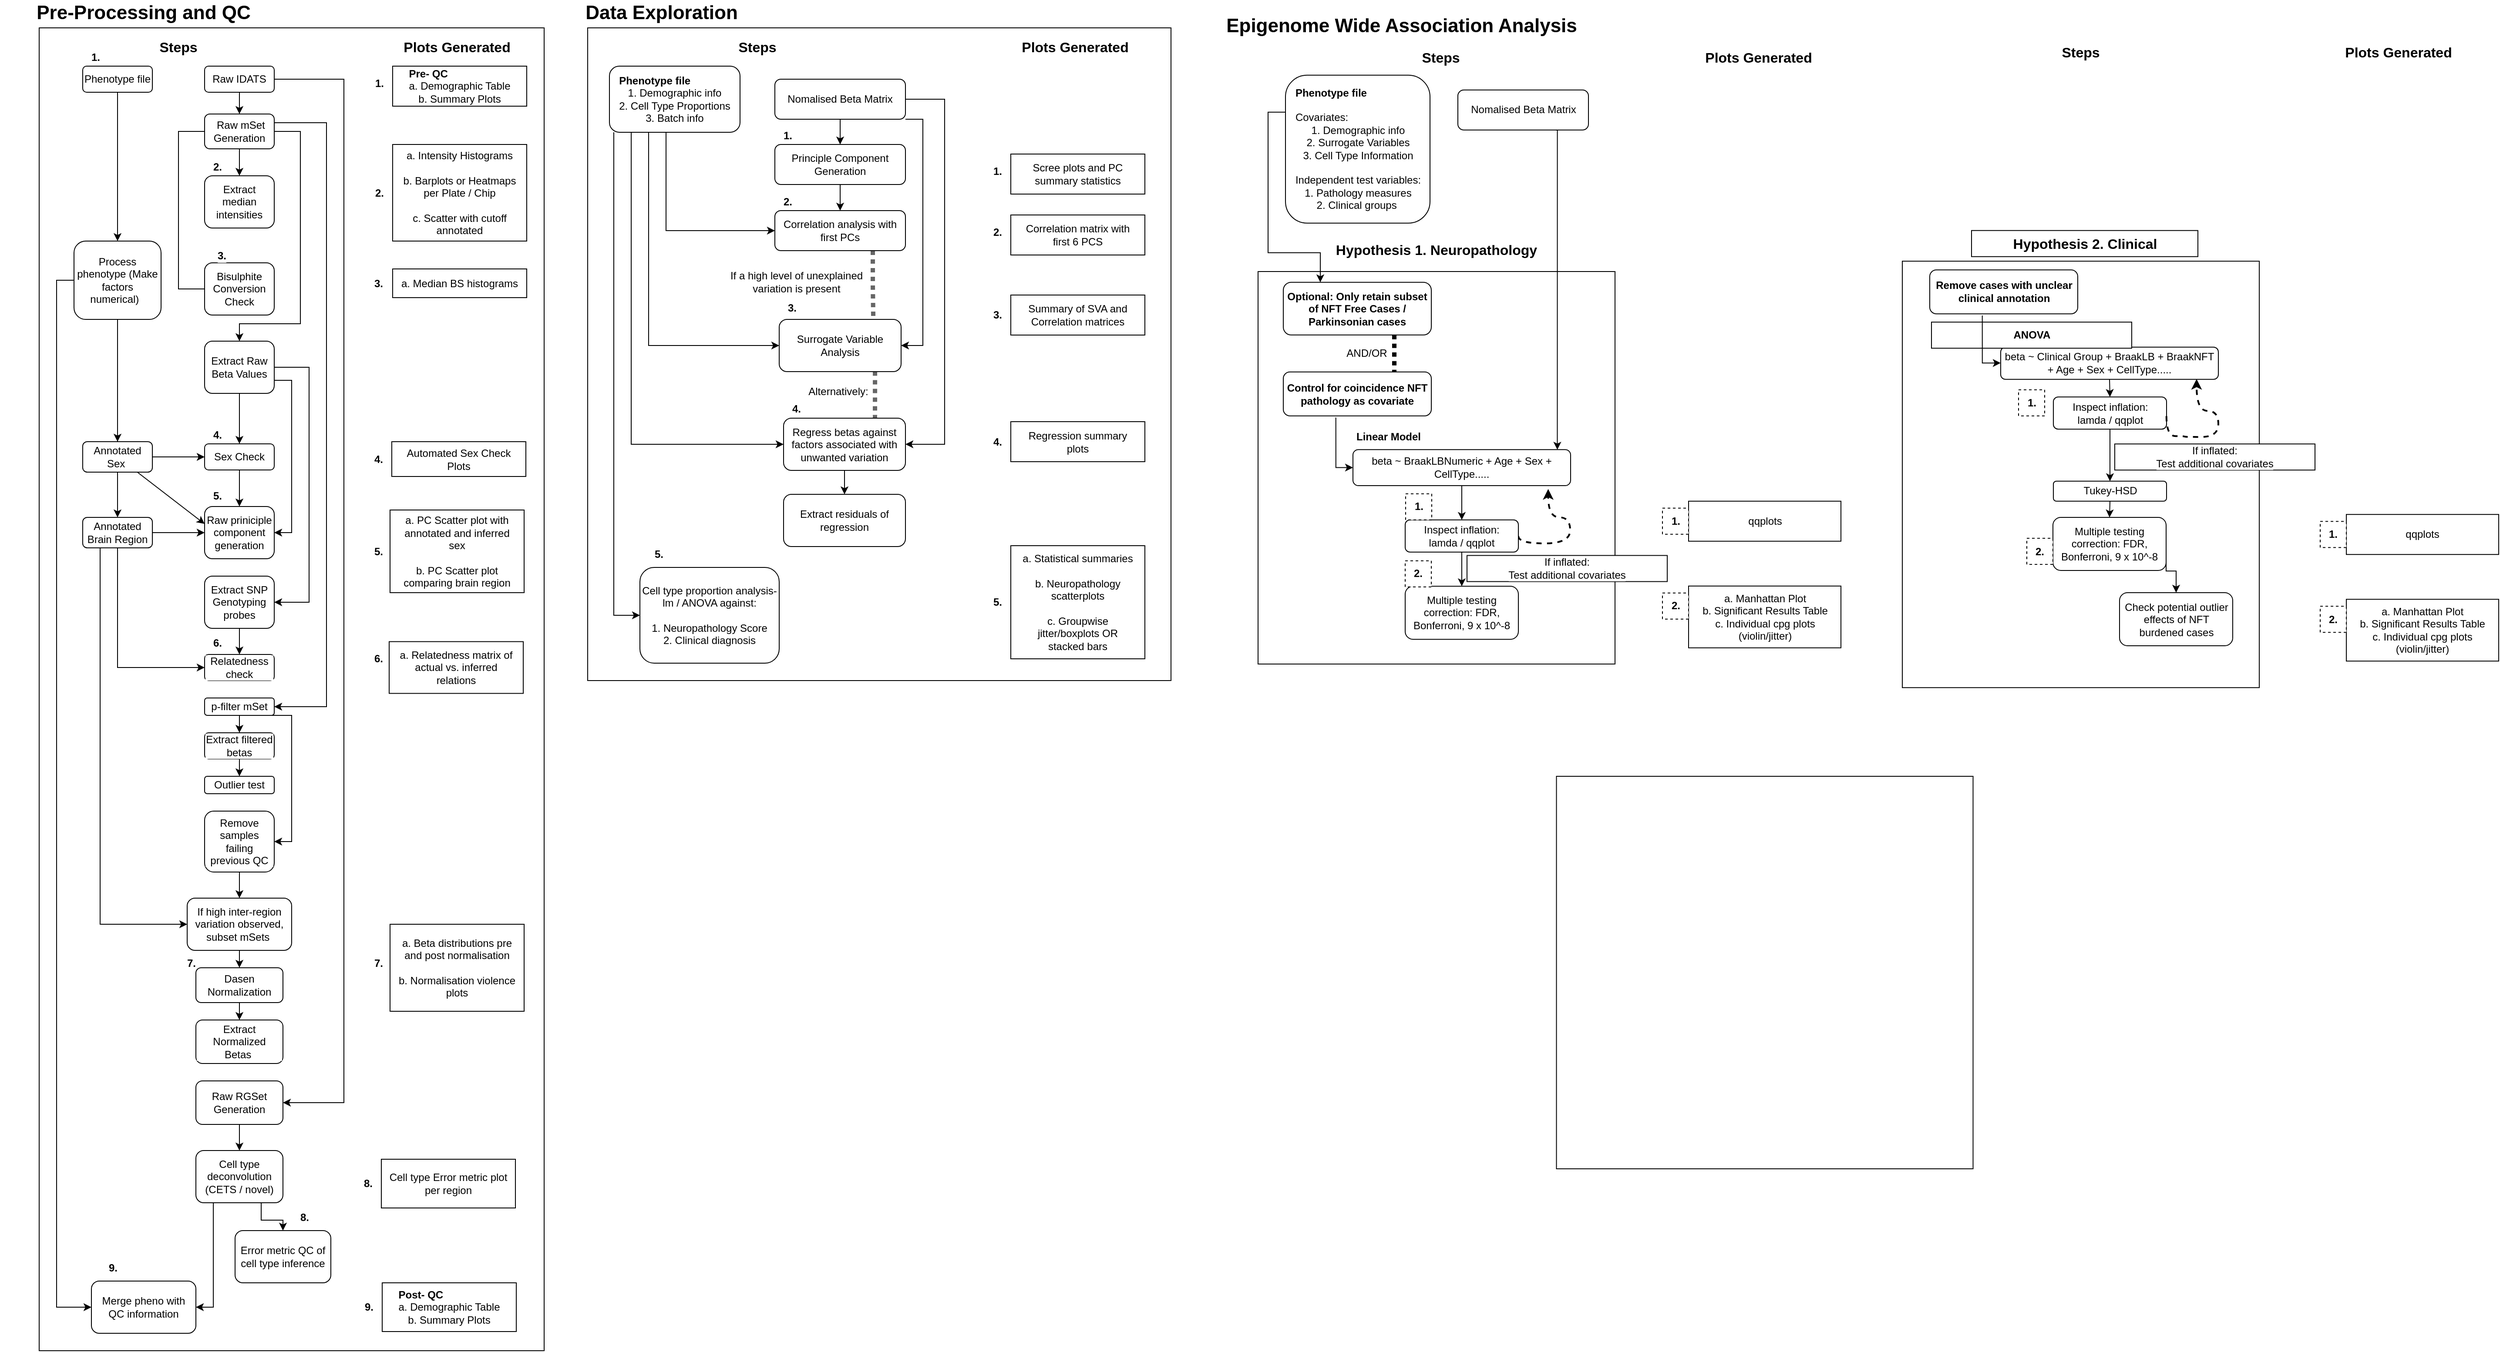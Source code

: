 <mxfile version="15.6.6" type="github">
  <diagram id="WQzuJTd1C2v_Gwr3IN8D" name="Page-1">
    <mxGraphModel dx="3752" dy="2141" grid="1" gridSize="10" guides="1" tooltips="1" connect="1" arrows="1" fold="1" page="1" pageScale="1" pageWidth="291" pageHeight="413" math="0" shadow="0">
      <root>
        <mxCell id="0" />
        <mxCell id="1" parent="0" />
        <mxCell id="2phvOXHi10tVbed8jPcv-272" value="" style="rounded=0;whiteSpace=wrap;html=1;labelBackgroundColor=default;fontSize=22;fontColor=default;strokeColor=default;fillColor=default;align=left;" vertex="1" parent="1">
          <mxGeometry x="1830" y="278.12" width="410" height="490" as="geometry" />
        </mxCell>
        <mxCell id="2phvOXHi10tVbed8jPcv-252" value="" style="rounded=0;whiteSpace=wrap;html=1;labelBackgroundColor=default;fontSize=22;fontColor=default;strokeColor=default;fillColor=default;align=left;" vertex="1" parent="1">
          <mxGeometry x="1090" y="290" width="410" height="451" as="geometry" />
        </mxCell>
        <mxCell id="2phvOXHi10tVbed8jPcv-167" value="" style="rounded=0;whiteSpace=wrap;html=1;labelBackgroundColor=default;fontSize=22;fontColor=default;strokeColor=default;fillColor=default;align=left;" vertex="1" parent="1">
          <mxGeometry x="320" y="10" width="670" height="750" as="geometry" />
        </mxCell>
        <mxCell id="2phvOXHi10tVbed8jPcv-122" value="" style="rounded=0;whiteSpace=wrap;html=1;labelBackgroundColor=default;fontSize=22;fontColor=default;strokeColor=default;fillColor=default;align=left;" vertex="1" parent="1">
          <mxGeometry x="-310" y="10" width="580" height="1520" as="geometry" />
        </mxCell>
        <mxCell id="2phvOXHi10tVbed8jPcv-68" style="edgeStyle=orthogonalEdgeStyle;rounded=0;orthogonalLoop=1;jettySize=auto;html=1;exitX=0.5;exitY=1;exitDx=0;exitDy=0;labelBackgroundColor=default;fontColor=default;strokeColor=default;entryX=0.5;entryY=0;entryDx=0;entryDy=0;" edge="1" parent="1" source="2phvOXHi10tVbed8jPcv-49" target="2phvOXHi10tVbed8jPcv-69">
          <mxGeometry relative="1" as="geometry">
            <mxPoint x="-220.241" y="580" as="targetPoint" />
          </mxGeometry>
        </mxCell>
        <mxCell id="2phvOXHi10tVbed8jPcv-31" value="&lt;div style=&quot;text-align: left&quot;&gt;&lt;b&gt;Pre- QC&lt;/b&gt;&lt;/div&gt;a. Demographic Table&lt;br&gt;b. Summary Plots" style="rounded=0;whiteSpace=wrap;html=1;labelBackgroundColor=default;fontColor=default;strokeColor=default;fillColor=default;spacingLeft=6;spacingRight=6;" vertex="1" parent="1">
          <mxGeometry x="96" y="54" width="154" height="46" as="geometry" />
        </mxCell>
        <mxCell id="2phvOXHi10tVbed8jPcv-2" value="Pre-Processing and QC" style="text;html=1;strokeColor=none;fillColor=none;align=center;verticalAlign=middle;whiteSpace=wrap;rounded=0;fontColor=default;fontStyle=1;fontSize=22;" vertex="1" parent="1">
          <mxGeometry x="-355" y="-22" width="330" height="30" as="geometry" />
        </mxCell>
        <mxCell id="2phvOXHi10tVbed8jPcv-11" style="edgeStyle=orthogonalEdgeStyle;rounded=0;orthogonalLoop=1;jettySize=auto;html=1;exitX=0.5;exitY=1;exitDx=0;exitDy=0;entryX=0.5;entryY=0;entryDx=0;entryDy=0;fontColor=default;strokeColor=default;labelBackgroundColor=default;" edge="1" parent="1" source="2phvOXHi10tVbed8jPcv-7" target="2phvOXHi10tVbed8jPcv-9">
          <mxGeometry relative="1" as="geometry" />
        </mxCell>
        <mxCell id="2phvOXHi10tVbed8jPcv-109" style="edgeStyle=orthogonalEdgeStyle;rounded=0;orthogonalLoop=1;jettySize=auto;html=1;exitX=1;exitY=0.5;exitDx=0;exitDy=0;entryX=1;entryY=0.5;entryDx=0;entryDy=0;labelBackgroundColor=default;fontColor=default;strokeColor=default;" edge="1" parent="1" source="2phvOXHi10tVbed8jPcv-7" target="2phvOXHi10tVbed8jPcv-108">
          <mxGeometry relative="1" as="geometry">
            <Array as="points">
              <mxPoint x="40" y="69" />
              <mxPoint x="40" y="1245" />
            </Array>
          </mxGeometry>
        </mxCell>
        <mxCell id="2phvOXHi10tVbed8jPcv-7" value="Raw IDATS" style="rounded=1;whiteSpace=wrap;html=1;fontColor=default;strokeColor=default;fillColor=default;labelBackgroundColor=default;" vertex="1" parent="1">
          <mxGeometry x="-120" y="54" width="80" height="30" as="geometry" />
        </mxCell>
        <mxCell id="2phvOXHi10tVbed8jPcv-19" style="edgeStyle=orthogonalEdgeStyle;rounded=0;orthogonalLoop=1;jettySize=auto;html=1;exitX=0.5;exitY=1;exitDx=0;exitDy=0;labelBackgroundColor=default;fontColor=default;strokeColor=default;entryX=0.5;entryY=0;entryDx=0;entryDy=0;" edge="1" parent="1" source="2phvOXHi10tVbed8jPcv-9" target="2phvOXHi10tVbed8jPcv-33">
          <mxGeometry relative="1" as="geometry">
            <mxPoint x="-80" y="169" as="targetPoint" />
          </mxGeometry>
        </mxCell>
        <mxCell id="2phvOXHi10tVbed8jPcv-39" style="edgeStyle=orthogonalEdgeStyle;rounded=0;orthogonalLoop=1;jettySize=auto;html=1;exitX=0;exitY=0.5;exitDx=0;exitDy=0;labelBackgroundColor=default;fontColor=default;strokeColor=default;entryX=0.75;entryY=1;entryDx=0;entryDy=0;" edge="1" parent="1" source="2phvOXHi10tVbed8jPcv-9" target="2phvOXHi10tVbed8jPcv-41">
          <mxGeometry relative="1" as="geometry">
            <mxPoint x="-100" y="280" as="targetPoint" />
            <Array as="points">
              <mxPoint x="-150" y="129" />
              <mxPoint x="-150" y="310" />
            </Array>
          </mxGeometry>
        </mxCell>
        <mxCell id="2phvOXHi10tVbed8jPcv-52" style="edgeStyle=orthogonalEdgeStyle;rounded=0;orthogonalLoop=1;jettySize=auto;html=1;exitX=1;exitY=0.5;exitDx=0;exitDy=0;labelBackgroundColor=default;fontColor=default;strokeColor=default;entryX=0.5;entryY=0;entryDx=0;entryDy=0;" edge="1" parent="1" source="2phvOXHi10tVbed8jPcv-9" target="2phvOXHi10tVbed8jPcv-53">
          <mxGeometry relative="1" as="geometry">
            <mxPoint x="-59.714" y="390" as="targetPoint" />
            <Array as="points">
              <mxPoint x="-10" y="129" />
              <mxPoint x="-10" y="350" />
              <mxPoint x="-80" y="350" />
            </Array>
          </mxGeometry>
        </mxCell>
        <mxCell id="2phvOXHi10tVbed8jPcv-82" style="edgeStyle=orthogonalEdgeStyle;rounded=0;orthogonalLoop=1;jettySize=auto;html=1;exitX=1;exitY=0.25;exitDx=0;exitDy=0;labelBackgroundColor=default;fontColor=default;strokeColor=default;entryX=1;entryY=0.5;entryDx=0;entryDy=0;" edge="1" parent="1" source="2phvOXHi10tVbed8jPcv-9" target="2phvOXHi10tVbed8jPcv-83">
          <mxGeometry relative="1" as="geometry">
            <mxPoint x="10" y="860" as="targetPoint" />
            <Array as="points">
              <mxPoint x="20" y="119" />
              <mxPoint x="20" y="790" />
            </Array>
          </mxGeometry>
        </mxCell>
        <mxCell id="2phvOXHi10tVbed8jPcv-9" value="&amp;nbsp;Raw mSet Generation" style="rounded=1;whiteSpace=wrap;html=1;fontColor=default;strokeColor=default;fillColor=default;labelBackgroundColor=default;" vertex="1" parent="1">
          <mxGeometry x="-120" y="109" width="80" height="40" as="geometry" />
        </mxCell>
        <mxCell id="2phvOXHi10tVbed8jPcv-48" style="edgeStyle=orthogonalEdgeStyle;rounded=0;orthogonalLoop=1;jettySize=auto;html=1;exitX=0.5;exitY=1;exitDx=0;exitDy=0;labelBackgroundColor=default;fontColor=default;strokeColor=default;entryX=0.5;entryY=0;entryDx=0;entryDy=0;" edge="1" parent="1" source="2phvOXHi10tVbed8jPcv-15" target="2phvOXHi10tVbed8jPcv-49">
          <mxGeometry relative="1" as="geometry">
            <mxPoint x="-219.714" y="150" as="targetPoint" />
          </mxGeometry>
        </mxCell>
        <mxCell id="2phvOXHi10tVbed8jPcv-15" value="Phenotype file" style="rounded=1;whiteSpace=wrap;html=1;fontColor=default;strokeColor=default;fillColor=default;labelBackgroundColor=default;" vertex="1" parent="1">
          <mxGeometry x="-260" y="54" width="80" height="30" as="geometry" />
        </mxCell>
        <mxCell id="2phvOXHi10tVbed8jPcv-56" style="edgeStyle=orthogonalEdgeStyle;rounded=0;orthogonalLoop=1;jettySize=auto;html=1;exitX=1;exitY=0.5;exitDx=0;exitDy=0;entryX=0;entryY=0.5;entryDx=0;entryDy=0;labelBackgroundColor=default;fontColor=default;strokeColor=default;" edge="1" parent="1" source="2phvOXHi10tVbed8jPcv-17" target="2phvOXHi10tVbed8jPcv-46">
          <mxGeometry relative="1" as="geometry" />
        </mxCell>
        <mxCell id="2phvOXHi10tVbed8jPcv-72" style="rounded=0;orthogonalLoop=1;jettySize=auto;html=1;entryX=0;entryY=0.333;entryDx=0;entryDy=0;entryPerimeter=0;labelBackgroundColor=default;fontColor=default;strokeColor=default;" edge="1" parent="1" source="2phvOXHi10tVbed8jPcv-17" target="2phvOXHi10tVbed8jPcv-62">
          <mxGeometry relative="1" as="geometry" />
        </mxCell>
        <mxCell id="2phvOXHi10tVbed8jPcv-17" value="Annotated Sex&amp;nbsp;" style="rounded=1;whiteSpace=wrap;html=1;fontColor=default;strokeColor=default;fillColor=default;labelBackgroundColor=default;" vertex="1" parent="1">
          <mxGeometry x="-260" y="485.5" width="80" height="35" as="geometry" />
        </mxCell>
        <mxCell id="2phvOXHi10tVbed8jPcv-78" style="edgeStyle=orthogonalEdgeStyle;rounded=0;orthogonalLoop=1;jettySize=auto;html=1;exitX=0.5;exitY=1;exitDx=0;exitDy=0;labelBackgroundColor=default;fontColor=default;strokeColor=default;" edge="1" parent="1" source="2phvOXHi10tVbed8jPcv-24" target="2phvOXHi10tVbed8jPcv-79">
          <mxGeometry relative="1" as="geometry">
            <mxPoint x="-80.241" y="730" as="targetPoint" />
          </mxGeometry>
        </mxCell>
        <mxCell id="2phvOXHi10tVbed8jPcv-24" value="Extract SNP Genotyping probes" style="rounded=1;whiteSpace=wrap;html=1;fontColor=default;strokeColor=default;fillColor=default;labelBackgroundColor=default;" vertex="1" parent="1">
          <mxGeometry x="-120" y="640" width="80" height="60" as="geometry" />
        </mxCell>
        <mxCell id="2phvOXHi10tVbed8jPcv-28" value="Plots Generated" style="text;html=1;strokeColor=none;fillColor=none;align=center;verticalAlign=middle;whiteSpace=wrap;rounded=0;fontColor=default;fontStyle=1;fontSize=16;" vertex="1" parent="1">
          <mxGeometry x="90" y="17" width="160" height="30" as="geometry" />
        </mxCell>
        <mxCell id="2phvOXHi10tVbed8jPcv-29" value="1." style="text;html=1;strokeColor=none;fillColor=none;align=center;verticalAlign=middle;whiteSpace=wrap;rounded=0;dashed=1;labelBackgroundColor=default;fontColor=default;fontStyle=1" vertex="1" parent="1">
          <mxGeometry x="-260" y="29" width="30" height="30" as="geometry" />
        </mxCell>
        <mxCell id="2phvOXHi10tVbed8jPcv-32" value="a. Intensity Histograms&lt;br&gt;&lt;br&gt;b. Barplots or Heatmaps per Plate / Chip&lt;br&gt;&lt;br&gt;c. Scatter with cutoff annotated" style="rounded=0;whiteSpace=wrap;html=1;labelBackgroundColor=default;fontColor=default;strokeColor=default;fillColor=default;spacingLeft=6;spacingRight=6;" vertex="1" parent="1">
          <mxGeometry x="96" y="144" width="154" height="111" as="geometry" />
        </mxCell>
        <mxCell id="2phvOXHi10tVbed8jPcv-33" value="Extract median intensities" style="rounded=1;whiteSpace=wrap;html=1;fontColor=default;strokeColor=default;fillColor=default;labelBackgroundColor=default;" vertex="1" parent="1">
          <mxGeometry x="-120" y="180" width="80" height="60" as="geometry" />
        </mxCell>
        <mxCell id="2phvOXHi10tVbed8jPcv-34" value="2." style="text;html=1;strokeColor=none;fillColor=none;align=center;verticalAlign=middle;whiteSpace=wrap;rounded=0;dashed=1;labelBackgroundColor=default;fontColor=default;fontStyle=1" vertex="1" parent="1">
          <mxGeometry x="-120" y="155" width="30" height="30" as="geometry" />
        </mxCell>
        <mxCell id="2phvOXHi10tVbed8jPcv-40" value="Bisulphite Conversion Check" style="rounded=1;whiteSpace=wrap;html=1;fontColor=default;strokeColor=default;fillColor=default;labelBackgroundColor=default;" vertex="1" parent="1">
          <mxGeometry x="-120" y="280" width="80" height="60" as="geometry" />
        </mxCell>
        <mxCell id="2phvOXHi10tVbed8jPcv-41" value="3." style="text;html=1;strokeColor=none;fillColor=none;align=center;verticalAlign=middle;whiteSpace=wrap;rounded=0;dashed=1;labelBackgroundColor=default;fontColor=default;fontStyle=1" vertex="1" parent="1">
          <mxGeometry x="-115" y="257" width="30" height="30" as="geometry" />
        </mxCell>
        <mxCell id="2phvOXHi10tVbed8jPcv-42" value="1." style="text;html=1;strokeColor=none;fillColor=none;align=center;verticalAlign=middle;whiteSpace=wrap;rounded=0;dashed=1;labelBackgroundColor=default;fontColor=default;fontStyle=1" vertex="1" parent="1">
          <mxGeometry x="66" y="59" width="30" height="30" as="geometry" />
        </mxCell>
        <mxCell id="2phvOXHi10tVbed8jPcv-43" value="2." style="text;html=1;strokeColor=none;fillColor=none;align=center;verticalAlign=middle;whiteSpace=wrap;rounded=0;dashed=1;labelBackgroundColor=default;fontColor=default;fontStyle=1" vertex="1" parent="1">
          <mxGeometry x="66" y="184.5" width="30" height="30" as="geometry" />
        </mxCell>
        <mxCell id="2phvOXHi10tVbed8jPcv-44" value="a. Median BS histograms&lt;br&gt;" style="rounded=0;whiteSpace=wrap;html=1;labelBackgroundColor=default;fontColor=default;strokeColor=default;fillColor=default;spacingLeft=6;spacingRight=6;" vertex="1" parent="1">
          <mxGeometry x="96" y="287" width="154" height="33" as="geometry" />
        </mxCell>
        <mxCell id="2phvOXHi10tVbed8jPcv-45" value="3." style="text;html=1;strokeColor=none;fillColor=none;align=center;verticalAlign=middle;whiteSpace=wrap;rounded=0;dashed=1;labelBackgroundColor=default;fontColor=default;fontStyle=1" vertex="1" parent="1">
          <mxGeometry x="65" y="288.5" width="30" height="30" as="geometry" />
        </mxCell>
        <mxCell id="2phvOXHi10tVbed8jPcv-71" style="edgeStyle=orthogonalEdgeStyle;rounded=0;orthogonalLoop=1;jettySize=auto;html=1;exitX=0.5;exitY=1;exitDx=0;exitDy=0;entryX=0.5;entryY=0;entryDx=0;entryDy=0;labelBackgroundColor=default;fontColor=default;strokeColor=default;" edge="1" parent="1" source="2phvOXHi10tVbed8jPcv-46" target="2phvOXHi10tVbed8jPcv-62">
          <mxGeometry relative="1" as="geometry" />
        </mxCell>
        <mxCell id="2phvOXHi10tVbed8jPcv-46" value="Sex Check" style="rounded=1;whiteSpace=wrap;html=1;fontColor=default;strokeColor=default;fillColor=default;labelBackgroundColor=default;" vertex="1" parent="1">
          <mxGeometry x="-120" y="488" width="80" height="30" as="geometry" />
        </mxCell>
        <mxCell id="2phvOXHi10tVbed8jPcv-50" style="edgeStyle=orthogonalEdgeStyle;rounded=0;orthogonalLoop=1;jettySize=auto;html=1;exitX=0.5;exitY=1;exitDx=0;exitDy=0;entryX=0.5;entryY=0;entryDx=0;entryDy=0;labelBackgroundColor=default;fontColor=default;strokeColor=default;" edge="1" parent="1" source="2phvOXHi10tVbed8jPcv-49" target="2phvOXHi10tVbed8jPcv-17">
          <mxGeometry relative="1" as="geometry" />
        </mxCell>
        <mxCell id="2phvOXHi10tVbed8jPcv-203" style="edgeStyle=orthogonalEdgeStyle;rounded=0;orthogonalLoop=1;jettySize=auto;html=1;exitX=0;exitY=0.5;exitDx=0;exitDy=0;entryX=0;entryY=0.5;entryDx=0;entryDy=0;labelBackgroundColor=default;fontSize=22;fontColor=default;strokeColor=default;fillColor=default;" edge="1" parent="1" source="2phvOXHi10tVbed8jPcv-49" target="2phvOXHi10tVbed8jPcv-115">
          <mxGeometry relative="1" as="geometry" />
        </mxCell>
        <mxCell id="2phvOXHi10tVbed8jPcv-49" value="Process phenotype (Make factors numerical)&amp;nbsp;&amp;nbsp;" style="rounded=1;whiteSpace=wrap;html=1;fontColor=default;strokeColor=default;fillColor=default;labelBackgroundColor=default;" vertex="1" parent="1">
          <mxGeometry x="-270" y="255" width="100" height="90" as="geometry" />
        </mxCell>
        <mxCell id="2phvOXHi10tVbed8jPcv-54" style="edgeStyle=orthogonalEdgeStyle;rounded=0;orthogonalLoop=1;jettySize=auto;html=1;exitX=0.5;exitY=1;exitDx=0;exitDy=0;entryX=0.5;entryY=0;entryDx=0;entryDy=0;labelBackgroundColor=default;fontColor=default;strokeColor=default;" edge="1" parent="1" source="2phvOXHi10tVbed8jPcv-53" target="2phvOXHi10tVbed8jPcv-46">
          <mxGeometry relative="1" as="geometry" />
        </mxCell>
        <mxCell id="2phvOXHi10tVbed8jPcv-61" style="edgeStyle=orthogonalEdgeStyle;rounded=0;orthogonalLoop=1;jettySize=auto;html=1;exitX=1;exitY=0.75;exitDx=0;exitDy=0;labelBackgroundColor=default;fontColor=default;strokeColor=default;entryX=1;entryY=0.5;entryDx=0;entryDy=0;" edge="1" parent="1" source="2phvOXHi10tVbed8jPcv-53" target="2phvOXHi10tVbed8jPcv-62">
          <mxGeometry relative="1" as="geometry">
            <mxPoint x="-70" y="580" as="targetPoint" />
            <Array as="points">
              <mxPoint x="-20" y="415" />
              <mxPoint x="-20" y="590" />
            </Array>
          </mxGeometry>
        </mxCell>
        <mxCell id="2phvOXHi10tVbed8jPcv-76" style="edgeStyle=orthogonalEdgeStyle;rounded=0;orthogonalLoop=1;jettySize=auto;html=1;exitX=0;exitY=0.5;exitDx=0;exitDy=0;labelBackgroundColor=default;fontColor=default;strokeColor=default;entryX=1;entryY=0.5;entryDx=0;entryDy=0;" edge="1" parent="1" source="2phvOXHi10tVbed8jPcv-53" target="2phvOXHi10tVbed8jPcv-24">
          <mxGeometry relative="1" as="geometry">
            <mxPoint x="-40" y="690" as="targetPoint" />
            <Array as="points">
              <mxPoint y="400" />
              <mxPoint y="670" />
            </Array>
          </mxGeometry>
        </mxCell>
        <mxCell id="2phvOXHi10tVbed8jPcv-53" value="Extract Raw Beta Values" style="rounded=1;whiteSpace=wrap;html=1;fontColor=default;strokeColor=default;fillColor=default;labelBackgroundColor=default;" vertex="1" parent="1">
          <mxGeometry x="-120" y="370" width="80" height="60" as="geometry" />
        </mxCell>
        <mxCell id="2phvOXHi10tVbed8jPcv-55" value="4." style="text;html=1;strokeColor=none;fillColor=none;align=center;verticalAlign=middle;whiteSpace=wrap;rounded=0;dashed=1;labelBackgroundColor=default;fontColor=default;fontStyle=1" vertex="1" parent="1">
          <mxGeometry x="-120" y="463" width="30" height="30" as="geometry" />
        </mxCell>
        <mxCell id="2phvOXHi10tVbed8jPcv-58" value="Automated Sex Check Plots" style="rounded=0;whiteSpace=wrap;html=1;labelBackgroundColor=default;fontColor=default;strokeColor=default;fillColor=default;spacingLeft=6;spacingRight=6;" vertex="1" parent="1">
          <mxGeometry x="95" y="485.5" width="154" height="40" as="geometry" />
        </mxCell>
        <mxCell id="2phvOXHi10tVbed8jPcv-59" value="4." style="text;html=1;strokeColor=none;fillColor=none;align=center;verticalAlign=middle;whiteSpace=wrap;rounded=0;dashed=1;labelBackgroundColor=default;fontColor=default;fontStyle=1" vertex="1" parent="1">
          <mxGeometry x="65" y="490.5" width="30" height="30" as="geometry" />
        </mxCell>
        <mxCell id="2phvOXHi10tVbed8jPcv-62" value="Raw priniciple component generation" style="rounded=1;whiteSpace=wrap;html=1;fontColor=default;strokeColor=default;fillColor=default;labelBackgroundColor=default;" vertex="1" parent="1">
          <mxGeometry x="-120" y="560" width="80" height="60" as="geometry" />
        </mxCell>
        <mxCell id="2phvOXHi10tVbed8jPcv-64" value="5." style="text;html=1;strokeColor=none;fillColor=none;align=center;verticalAlign=middle;whiteSpace=wrap;rounded=0;dashed=1;labelBackgroundColor=default;fontColor=default;fontStyle=1" vertex="1" parent="1">
          <mxGeometry x="-120" y="533" width="30" height="30" as="geometry" />
        </mxCell>
        <mxCell id="2phvOXHi10tVbed8jPcv-65" value="5." style="text;html=1;strokeColor=none;fillColor=none;align=center;verticalAlign=middle;whiteSpace=wrap;rounded=0;dashed=1;labelBackgroundColor=default;fontColor=default;fontStyle=1" vertex="1" parent="1">
          <mxGeometry x="65" y="596.5" width="30" height="30" as="geometry" />
        </mxCell>
        <mxCell id="2phvOXHi10tVbed8jPcv-66" value="a. PC Scatter plot with annotated and inferred sex&lt;br&gt;&lt;br&gt;b. PC Scatter plot comparing brain region" style="rounded=0;whiteSpace=wrap;html=1;labelBackgroundColor=default;fontColor=default;strokeColor=default;fillColor=default;spacingLeft=6;spacingRight=6;" vertex="1" parent="1">
          <mxGeometry x="93" y="564" width="154" height="95" as="geometry" />
        </mxCell>
        <mxCell id="2phvOXHi10tVbed8jPcv-70" style="edgeStyle=orthogonalEdgeStyle;rounded=0;orthogonalLoop=1;jettySize=auto;html=1;exitX=1;exitY=0.5;exitDx=0;exitDy=0;entryX=0;entryY=0.5;entryDx=0;entryDy=0;labelBackgroundColor=default;fontColor=default;strokeColor=default;" edge="1" parent="1" source="2phvOXHi10tVbed8jPcv-69" target="2phvOXHi10tVbed8jPcv-62">
          <mxGeometry relative="1" as="geometry" />
        </mxCell>
        <mxCell id="2phvOXHi10tVbed8jPcv-80" style="edgeStyle=orthogonalEdgeStyle;rounded=0;orthogonalLoop=1;jettySize=auto;html=1;exitX=0.5;exitY=1;exitDx=0;exitDy=0;entryX=0;entryY=0.5;entryDx=0;entryDy=0;labelBackgroundColor=default;fontColor=default;strokeColor=default;" edge="1" parent="1" source="2phvOXHi10tVbed8jPcv-69" target="2phvOXHi10tVbed8jPcv-79">
          <mxGeometry relative="1" as="geometry" />
        </mxCell>
        <mxCell id="2phvOXHi10tVbed8jPcv-97" style="edgeStyle=orthogonalEdgeStyle;rounded=0;orthogonalLoop=1;jettySize=auto;html=1;exitX=0.25;exitY=1;exitDx=0;exitDy=0;entryX=0;entryY=0.5;entryDx=0;entryDy=0;labelBackgroundColor=default;fontColor=default;strokeColor=default;" edge="1" parent="1" source="2phvOXHi10tVbed8jPcv-69" target="2phvOXHi10tVbed8jPcv-93">
          <mxGeometry relative="1" as="geometry" />
        </mxCell>
        <mxCell id="2phvOXHi10tVbed8jPcv-69" value="Annotated Brain Region" style="rounded=1;whiteSpace=wrap;html=1;fontColor=default;strokeColor=default;fillColor=default;labelBackgroundColor=default;" vertex="1" parent="1">
          <mxGeometry x="-260" y="572.5" width="80" height="35" as="geometry" />
        </mxCell>
        <mxCell id="2phvOXHi10tVbed8jPcv-73" value="6." style="text;html=1;strokeColor=none;fillColor=none;align=center;verticalAlign=middle;whiteSpace=wrap;rounded=0;dashed=1;labelBackgroundColor=default;fontColor=default;fontStyle=1" vertex="1" parent="1">
          <mxGeometry x="65" y="720.25" width="30" height="30" as="geometry" />
        </mxCell>
        <mxCell id="2phvOXHi10tVbed8jPcv-74" value="a. Relatedness matrix of actual vs. inferred relations" style="rounded=0;whiteSpace=wrap;html=1;labelBackgroundColor=default;fontColor=default;strokeColor=default;fillColor=default;spacingLeft=6;spacingRight=6;" vertex="1" parent="1">
          <mxGeometry x="92" y="715.25" width="154" height="59.5" as="geometry" />
        </mxCell>
        <mxCell id="2phvOXHi10tVbed8jPcv-79" value="Relatedness check" style="rounded=1;whiteSpace=wrap;html=1;fontColor=default;strokeColor=default;fillColor=default;labelBackgroundColor=default;" vertex="1" parent="1">
          <mxGeometry x="-120" y="730" width="80" height="30" as="geometry" />
        </mxCell>
        <mxCell id="2phvOXHi10tVbed8jPcv-81" value="6." style="text;html=1;strokeColor=none;fillColor=none;align=center;verticalAlign=middle;whiteSpace=wrap;rounded=0;dashed=1;labelBackgroundColor=default;fontColor=default;fontStyle=1" vertex="1" parent="1">
          <mxGeometry x="-120" y="702" width="30" height="30" as="geometry" />
        </mxCell>
        <mxCell id="2phvOXHi10tVbed8jPcv-84" style="edgeStyle=orthogonalEdgeStyle;rounded=0;orthogonalLoop=1;jettySize=auto;html=1;exitX=0.5;exitY=1;exitDx=0;exitDy=0;labelBackgroundColor=default;fontColor=default;strokeColor=default;entryX=0.5;entryY=0;entryDx=0;entryDy=0;" edge="1" parent="1" source="2phvOXHi10tVbed8jPcv-83" target="2phvOXHi10tVbed8jPcv-85">
          <mxGeometry relative="1" as="geometry">
            <mxPoint x="-80.241" y="880" as="targetPoint" />
          </mxGeometry>
        </mxCell>
        <mxCell id="2phvOXHi10tVbed8jPcv-96" style="edgeStyle=orthogonalEdgeStyle;rounded=0;orthogonalLoop=1;jettySize=auto;html=1;exitX=0.75;exitY=1;exitDx=0;exitDy=0;entryX=1;entryY=0.5;entryDx=0;entryDy=0;labelBackgroundColor=default;fontColor=default;strokeColor=default;" edge="1" parent="1" source="2phvOXHi10tVbed8jPcv-83" target="2phvOXHi10tVbed8jPcv-91">
          <mxGeometry relative="1" as="geometry">
            <Array as="points">
              <mxPoint x="-20" y="800" />
              <mxPoint x="-20" y="945" />
            </Array>
          </mxGeometry>
        </mxCell>
        <mxCell id="2phvOXHi10tVbed8jPcv-83" value="p-filter mSet" style="rounded=1;whiteSpace=wrap;html=1;fontColor=default;strokeColor=default;fillColor=default;labelBackgroundColor=default;" vertex="1" parent="1">
          <mxGeometry x="-120" y="780" width="80" height="20" as="geometry" />
        </mxCell>
        <mxCell id="2phvOXHi10tVbed8jPcv-86" style="edgeStyle=orthogonalEdgeStyle;rounded=0;orthogonalLoop=1;jettySize=auto;html=1;exitX=0.5;exitY=1;exitDx=0;exitDy=0;labelBackgroundColor=default;fontColor=default;strokeColor=default;entryX=0.5;entryY=0;entryDx=0;entryDy=0;" edge="1" parent="1" source="2phvOXHi10tVbed8jPcv-85" target="2phvOXHi10tVbed8jPcv-87">
          <mxGeometry relative="1" as="geometry">
            <mxPoint x="-79.588" y="940" as="targetPoint" />
          </mxGeometry>
        </mxCell>
        <mxCell id="2phvOXHi10tVbed8jPcv-85" value="Extract filtered betas" style="rounded=1;whiteSpace=wrap;html=1;fontColor=default;strokeColor=default;fillColor=default;labelBackgroundColor=default;" vertex="1" parent="1">
          <mxGeometry x="-120" y="820" width="80" height="30" as="geometry" />
        </mxCell>
        <mxCell id="2phvOXHi10tVbed8jPcv-87" value="Outlier test" style="rounded=1;whiteSpace=wrap;html=1;fontColor=default;strokeColor=default;fillColor=default;labelBackgroundColor=default;" vertex="1" parent="1">
          <mxGeometry x="-120" y="870" width="80" height="20" as="geometry" />
        </mxCell>
        <mxCell id="2phvOXHi10tVbed8jPcv-95" style="edgeStyle=orthogonalEdgeStyle;rounded=0;orthogonalLoop=1;jettySize=auto;html=1;entryX=0.5;entryY=0;entryDx=0;entryDy=0;labelBackgroundColor=default;fontColor=default;strokeColor=default;" edge="1" parent="1" source="2phvOXHi10tVbed8jPcv-91" target="2phvOXHi10tVbed8jPcv-93">
          <mxGeometry relative="1" as="geometry" />
        </mxCell>
        <mxCell id="2phvOXHi10tVbed8jPcv-91" value="Remove samples failing previous QC" style="rounded=1;whiteSpace=wrap;html=1;fontColor=default;strokeColor=default;fillColor=default;labelBackgroundColor=default;" vertex="1" parent="1">
          <mxGeometry x="-120" y="910" width="80" height="70" as="geometry" />
        </mxCell>
        <mxCell id="2phvOXHi10tVbed8jPcv-98" style="edgeStyle=orthogonalEdgeStyle;rounded=0;orthogonalLoop=1;jettySize=auto;html=1;exitX=0.5;exitY=1;exitDx=0;exitDy=0;labelBackgroundColor=default;fontColor=default;strokeColor=default;entryX=0.5;entryY=0;entryDx=0;entryDy=0;" edge="1" parent="1" source="2phvOXHi10tVbed8jPcv-93" target="2phvOXHi10tVbed8jPcv-99">
          <mxGeometry relative="1" as="geometry">
            <mxPoint x="-79.714" y="1140" as="targetPoint" />
          </mxGeometry>
        </mxCell>
        <mxCell id="2phvOXHi10tVbed8jPcv-93" value="If high inter-region variation observed, subset mSets&amp;nbsp;" style="rounded=1;whiteSpace=wrap;html=1;fontColor=default;strokeColor=default;fillColor=default;labelBackgroundColor=default;" vertex="1" parent="1">
          <mxGeometry x="-140" y="1010" width="120" height="60" as="geometry" />
        </mxCell>
        <mxCell id="2phvOXHi10tVbed8jPcv-105" style="edgeStyle=orthogonalEdgeStyle;rounded=0;orthogonalLoop=1;jettySize=auto;html=1;exitX=0.5;exitY=1;exitDx=0;exitDy=0;labelBackgroundColor=default;fontColor=default;strokeColor=default;entryX=0.5;entryY=0;entryDx=0;entryDy=0;" edge="1" parent="1" source="2phvOXHi10tVbed8jPcv-99" target="2phvOXHi10tVbed8jPcv-106">
          <mxGeometry relative="1" as="geometry">
            <mxPoint x="-80.241" y="1150" as="targetPoint" />
          </mxGeometry>
        </mxCell>
        <mxCell id="2phvOXHi10tVbed8jPcv-99" value="Dasen Normalization" style="rounded=1;whiteSpace=wrap;html=1;fontColor=default;strokeColor=default;fillColor=default;labelBackgroundColor=default;" vertex="1" parent="1">
          <mxGeometry x="-130" y="1090" width="100" height="40" as="geometry" />
        </mxCell>
        <mxCell id="2phvOXHi10tVbed8jPcv-102" value="7." style="text;html=1;strokeColor=none;fillColor=none;align=center;verticalAlign=middle;whiteSpace=wrap;rounded=0;dashed=1;labelBackgroundColor=default;fontColor=default;fontStyle=1" vertex="1" parent="1">
          <mxGeometry x="-150" y="1070" width="30" height="30" as="geometry" />
        </mxCell>
        <mxCell id="2phvOXHi10tVbed8jPcv-103" value="7." style="text;html=1;strokeColor=none;fillColor=none;align=center;verticalAlign=middle;whiteSpace=wrap;rounded=0;dashed=1;labelBackgroundColor=default;fontColor=default;fontStyle=1" vertex="1" parent="1">
          <mxGeometry x="65" y="1070" width="30" height="30" as="geometry" />
        </mxCell>
        <mxCell id="2phvOXHi10tVbed8jPcv-104" value="a. Beta distributions pre and post normalisation&lt;br&gt;&lt;br&gt;b. Normalisation violence plots" style="rounded=0;whiteSpace=wrap;html=1;labelBackgroundColor=default;fontColor=default;strokeColor=default;fillColor=default;spacingLeft=6;spacingRight=6;" vertex="1" parent="1">
          <mxGeometry x="93" y="1040" width="154" height="100" as="geometry" />
        </mxCell>
        <mxCell id="2phvOXHi10tVbed8jPcv-106" value="Extract Normalized Betas&amp;nbsp;" style="rounded=1;whiteSpace=wrap;html=1;fontColor=default;strokeColor=default;fillColor=default;labelBackgroundColor=default;" vertex="1" parent="1">
          <mxGeometry x="-130" y="1150" width="100" height="50" as="geometry" />
        </mxCell>
        <mxCell id="2phvOXHi10tVbed8jPcv-113" style="edgeStyle=orthogonalEdgeStyle;rounded=0;orthogonalLoop=1;jettySize=auto;html=1;exitX=0.5;exitY=1;exitDx=0;exitDy=0;entryX=0.5;entryY=0;entryDx=0;entryDy=0;labelBackgroundColor=default;fontColor=default;strokeColor=default;" edge="1" parent="1" source="2phvOXHi10tVbed8jPcv-108" target="2phvOXHi10tVbed8jPcv-111">
          <mxGeometry relative="1" as="geometry" />
        </mxCell>
        <mxCell id="2phvOXHi10tVbed8jPcv-108" value="Raw RGSet Generation" style="rounded=1;whiteSpace=wrap;html=1;fontColor=default;strokeColor=default;fillColor=default;labelBackgroundColor=default;" vertex="1" parent="1">
          <mxGeometry x="-130" y="1220" width="100" height="50" as="geometry" />
        </mxCell>
        <mxCell id="2phvOXHi10tVbed8jPcv-117" style="edgeStyle=orthogonalEdgeStyle;rounded=0;orthogonalLoop=1;jettySize=auto;html=1;exitX=0.5;exitY=1;exitDx=0;exitDy=0;entryX=1;entryY=0.5;entryDx=0;entryDy=0;labelBackgroundColor=default;fontColor=default;strokeColor=default;" edge="1" parent="1" source="2phvOXHi10tVbed8jPcv-111" target="2phvOXHi10tVbed8jPcv-115">
          <mxGeometry relative="1" as="geometry">
            <mxPoint x="-80" y="1410" as="sourcePoint" />
            <Array as="points">
              <mxPoint x="-110" y="1350" />
              <mxPoint x="-110" y="1480" />
            </Array>
          </mxGeometry>
        </mxCell>
        <mxCell id="2phvOXHi10tVbed8jPcv-143" style="edgeStyle=orthogonalEdgeStyle;rounded=0;orthogonalLoop=1;jettySize=auto;html=1;exitX=0.75;exitY=1;exitDx=0;exitDy=0;entryX=0.5;entryY=0;entryDx=0;entryDy=0;labelBackgroundColor=default;fontSize=22;fontColor=default;strokeColor=default;fillColor=default;" edge="1" parent="1" source="2phvOXHi10tVbed8jPcv-111" target="2phvOXHi10tVbed8jPcv-141">
          <mxGeometry relative="1" as="geometry" />
        </mxCell>
        <mxCell id="2phvOXHi10tVbed8jPcv-111" value="Cell type deconvolution (CETS / novel)" style="rounded=1;whiteSpace=wrap;html=1;fontColor=default;strokeColor=default;fillColor=default;labelBackgroundColor=default;" vertex="1" parent="1">
          <mxGeometry x="-130" y="1300" width="100" height="60" as="geometry" />
        </mxCell>
        <mxCell id="2phvOXHi10tVbed8jPcv-115" value="Merge pheno with QC information" style="rounded=1;whiteSpace=wrap;html=1;fontColor=default;strokeColor=default;fillColor=default;labelBackgroundColor=default;spacingLeft=6;spacingRight=6;" vertex="1" parent="1">
          <mxGeometry x="-250" y="1450" width="120" height="60" as="geometry" />
        </mxCell>
        <mxCell id="2phvOXHi10tVbed8jPcv-116" value="9." style="text;html=1;strokeColor=none;fillColor=none;align=center;verticalAlign=middle;whiteSpace=wrap;rounded=0;dashed=1;labelBackgroundColor=default;fontColor=default;fontStyle=1" vertex="1" parent="1">
          <mxGeometry x="-240" y="1420" width="30" height="30" as="geometry" />
        </mxCell>
        <mxCell id="2phvOXHi10tVbed8jPcv-118" value="9." style="text;html=1;strokeColor=none;fillColor=none;align=center;verticalAlign=middle;whiteSpace=wrap;rounded=0;dashed=1;labelBackgroundColor=default;fontColor=default;fontStyle=1" vertex="1" parent="1">
          <mxGeometry x="54" y="1465" width="30" height="30" as="geometry" />
        </mxCell>
        <mxCell id="2phvOXHi10tVbed8jPcv-119" value="&lt;div style=&quot;text-align: left&quot;&gt;&lt;b&gt;Post- QC&lt;/b&gt;&lt;/div&gt;a. Demographic Table&lt;br&gt;b. Summary Plots" style="rounded=0;whiteSpace=wrap;html=1;labelBackgroundColor=default;fontColor=default;strokeColor=default;fillColor=default;spacingLeft=6;spacingRight=6;" vertex="1" parent="1">
          <mxGeometry x="84" y="1452" width="154" height="56" as="geometry" />
        </mxCell>
        <mxCell id="2phvOXHi10tVbed8jPcv-120" value="Steps" style="text;html=1;strokeColor=none;fillColor=none;align=center;verticalAlign=middle;whiteSpace=wrap;rounded=0;fontColor=default;fontStyle=1;fontSize=16;" vertex="1" parent="1">
          <mxGeometry x="400" y="17" width="230" height="30" as="geometry" />
        </mxCell>
        <mxCell id="2phvOXHi10tVbed8jPcv-121" value="Plots Generated" style="text;html=1;strokeColor=none;fillColor=none;align=center;verticalAlign=middle;whiteSpace=wrap;rounded=0;fontColor=default;fontStyle=1;fontSize=16;" vertex="1" parent="1">
          <mxGeometry x="800" y="17" width="160" height="30" as="geometry" />
        </mxCell>
        <mxCell id="2phvOXHi10tVbed8jPcv-124" value="Steps" style="text;html=1;strokeColor=none;fillColor=none;align=center;verticalAlign=middle;whiteSpace=wrap;rounded=0;fontColor=default;fontStyle=1;fontSize=16;" vertex="1" parent="1">
          <mxGeometry x="-230" y="17" width="160" height="30" as="geometry" />
        </mxCell>
        <mxCell id="2phvOXHi10tVbed8jPcv-125" value="Data Exploration" style="text;html=1;strokeColor=none;fillColor=none;align=center;verticalAlign=middle;whiteSpace=wrap;rounded=0;fontColor=default;fontStyle=1;fontSize=22;" vertex="1" parent="1">
          <mxGeometry x="240" y="-22" width="330" height="30" as="geometry" />
        </mxCell>
        <mxCell id="2phvOXHi10tVbed8jPcv-134" style="edgeStyle=orthogonalEdgeStyle;rounded=0;orthogonalLoop=1;jettySize=auto;html=1;exitX=0.5;exitY=1;exitDx=0;exitDy=0;entryX=0;entryY=0.5;entryDx=0;entryDy=0;labelBackgroundColor=default;fontSize=22;fontColor=default;strokeColor=default;fillColor=default;" edge="1" parent="1" source="2phvOXHi10tVbed8jPcv-126" target="2phvOXHi10tVbed8jPcv-131">
          <mxGeometry relative="1" as="geometry">
            <Array as="points">
              <mxPoint x="410" y="130" />
              <mxPoint x="410" y="243" />
            </Array>
          </mxGeometry>
        </mxCell>
        <mxCell id="2phvOXHi10tVbed8jPcv-151" style="edgeStyle=orthogonalEdgeStyle;rounded=0;orthogonalLoop=1;jettySize=auto;html=1;exitX=0.25;exitY=1;exitDx=0;exitDy=0;entryX=0;entryY=0.5;entryDx=0;entryDy=0;labelBackgroundColor=default;fontSize=22;fontColor=default;strokeColor=default;fillColor=default;" edge="1" parent="1" source="2phvOXHi10tVbed8jPcv-126" target="2phvOXHi10tVbed8jPcv-150">
          <mxGeometry relative="1" as="geometry">
            <Array as="points">
              <mxPoint x="390" y="130" />
              <mxPoint x="390" y="375" />
            </Array>
          </mxGeometry>
        </mxCell>
        <mxCell id="2phvOXHi10tVbed8jPcv-159" style="edgeStyle=orthogonalEdgeStyle;rounded=0;orthogonalLoop=1;jettySize=auto;html=1;exitX=0.25;exitY=1;exitDx=0;exitDy=0;entryX=0;entryY=0.5;entryDx=0;entryDy=0;labelBackgroundColor=default;fontSize=22;fontColor=default;strokeColor=default;fillColor=default;" edge="1" parent="1" source="2phvOXHi10tVbed8jPcv-126" target="2phvOXHi10tVbed8jPcv-158">
          <mxGeometry relative="1" as="geometry">
            <Array as="points">
              <mxPoint x="370" y="130" />
              <mxPoint x="370" y="489" />
            </Array>
          </mxGeometry>
        </mxCell>
        <mxCell id="2phvOXHi10tVbed8jPcv-211" style="edgeStyle=orthogonalEdgeStyle;rounded=0;orthogonalLoop=1;jettySize=auto;html=1;entryX=0;entryY=0.5;entryDx=0;entryDy=0;labelBackgroundColor=default;fontSize=22;fontColor=default;strokeColor=default;fillColor=default;" edge="1" parent="1" source="2phvOXHi10tVbed8jPcv-126" target="2phvOXHi10tVbed8jPcv-210">
          <mxGeometry relative="1" as="geometry">
            <Array as="points">
              <mxPoint x="350" y="685" />
            </Array>
          </mxGeometry>
        </mxCell>
        <mxCell id="2phvOXHi10tVbed8jPcv-126" value="&lt;div style=&quot;text-align: left&quot;&gt;&lt;b&gt;Phenotype file&lt;/b&gt;&lt;/div&gt;&lt;div&gt;1. Demographic info&lt;br&gt;&lt;/div&gt;2. Cell Type Proportions&lt;br&gt;3. Batch info" style="rounded=1;whiteSpace=wrap;html=1;fontColor=default;strokeColor=default;fillColor=default;labelBackgroundColor=default;" vertex="1" parent="1">
          <mxGeometry x="345" y="54" width="150" height="76" as="geometry" />
        </mxCell>
        <mxCell id="2phvOXHi10tVbed8jPcv-128" style="edgeStyle=orthogonalEdgeStyle;rounded=0;orthogonalLoop=1;jettySize=auto;html=1;exitX=0.5;exitY=1;exitDx=0;exitDy=0;labelBackgroundColor=default;fontSize=22;fontColor=default;strokeColor=default;fillColor=default;entryX=0.5;entryY=0;entryDx=0;entryDy=0;" edge="1" parent="1" source="2phvOXHi10tVbed8jPcv-127" target="2phvOXHi10tVbed8jPcv-129">
          <mxGeometry relative="1" as="geometry">
            <mxPoint x="610" y="190" as="targetPoint" />
          </mxGeometry>
        </mxCell>
        <mxCell id="2phvOXHi10tVbed8jPcv-154" style="edgeStyle=orthogonalEdgeStyle;rounded=0;orthogonalLoop=1;jettySize=auto;html=1;exitX=1;exitY=1;exitDx=0;exitDy=0;entryX=1;entryY=0.5;entryDx=0;entryDy=0;labelBackgroundColor=default;fontSize=22;fontColor=default;strokeColor=default;fillColor=default;" edge="1" parent="1" source="2phvOXHi10tVbed8jPcv-127" target="2phvOXHi10tVbed8jPcv-150">
          <mxGeometry relative="1" as="geometry">
            <Array as="points">
              <mxPoint x="705" y="115" />
              <mxPoint x="705" y="375" />
            </Array>
          </mxGeometry>
        </mxCell>
        <mxCell id="2phvOXHi10tVbed8jPcv-160" style="edgeStyle=orthogonalEdgeStyle;rounded=0;orthogonalLoop=1;jettySize=auto;html=1;exitX=1;exitY=0.5;exitDx=0;exitDy=0;entryX=1;entryY=0.5;entryDx=0;entryDy=0;labelBackgroundColor=default;fontSize=22;fontColor=default;strokeColor=default;fillColor=default;" edge="1" parent="1" source="2phvOXHi10tVbed8jPcv-127" target="2phvOXHi10tVbed8jPcv-158">
          <mxGeometry relative="1" as="geometry">
            <Array as="points">
              <mxPoint x="730" y="92" />
              <mxPoint x="730" y="489" />
            </Array>
          </mxGeometry>
        </mxCell>
        <mxCell id="2phvOXHi10tVbed8jPcv-127" value="&lt;span style=&quot;font-weight: normal&quot;&gt;Nomalised Beta Matrix&lt;/span&gt;&lt;div style=&quot;text-align: left&quot;&gt;&lt;/div&gt;" style="rounded=1;whiteSpace=wrap;html=1;fontColor=default;strokeColor=default;fillColor=default;labelBackgroundColor=default;fontStyle=1" vertex="1" parent="1">
          <mxGeometry x="535" y="69" width="150" height="46" as="geometry" />
        </mxCell>
        <mxCell id="2phvOXHi10tVbed8jPcv-130" style="edgeStyle=orthogonalEdgeStyle;rounded=0;orthogonalLoop=1;jettySize=auto;html=1;labelBackgroundColor=default;fontSize=22;fontColor=default;strokeColor=default;fillColor=default;entryX=0.5;entryY=0;entryDx=0;entryDy=0;" edge="1" parent="1" source="2phvOXHi10tVbed8jPcv-129" target="2phvOXHi10tVbed8jPcv-131">
          <mxGeometry relative="1" as="geometry">
            <mxPoint x="610" y="270" as="targetPoint" />
          </mxGeometry>
        </mxCell>
        <mxCell id="2phvOXHi10tVbed8jPcv-129" value="&lt;span style=&quot;font-weight: normal&quot;&gt;Principle Component Generation&lt;/span&gt;&lt;div style=&quot;text-align: left&quot;&gt;&lt;/div&gt;" style="rounded=1;whiteSpace=wrap;html=1;fontColor=default;strokeColor=default;fillColor=default;labelBackgroundColor=default;fontStyle=1" vertex="1" parent="1">
          <mxGeometry x="535" y="144" width="150" height="46" as="geometry" />
        </mxCell>
        <mxCell id="2phvOXHi10tVbed8jPcv-229" style="edgeStyle=orthogonalEdgeStyle;rounded=0;orthogonalLoop=1;jettySize=auto;html=1;entryX=0.772;entryY=0.005;entryDx=0;entryDy=0;dashed=1;dashPattern=1 1;labelBackgroundColor=default;fontSize=16;fontColor=default;startArrow=none;startFill=0;strokeColor=#666666;fillColor=#f5f5f5;exitX=0.75;exitY=1;exitDx=0;exitDy=0;entryPerimeter=0;endArrow=none;endFill=0;strokeWidth=5;" edge="1" parent="1" source="2phvOXHi10tVbed8jPcv-131" target="2phvOXHi10tVbed8jPcv-150">
          <mxGeometry relative="1" as="geometry" />
        </mxCell>
        <mxCell id="2phvOXHi10tVbed8jPcv-131" value="&lt;span style=&quot;font-weight: normal&quot;&gt;Correlation analysis with first PCs&lt;/span&gt;&lt;div style=&quot;text-align: left&quot;&gt;&lt;/div&gt;" style="rounded=1;whiteSpace=wrap;html=1;fontColor=default;strokeColor=default;fillColor=default;labelBackgroundColor=default;fontStyle=1" vertex="1" parent="1">
          <mxGeometry x="535" y="220" width="150" height="46" as="geometry" />
        </mxCell>
        <mxCell id="2phvOXHi10tVbed8jPcv-136" value="1." style="text;html=1;strokeColor=none;fillColor=none;align=center;verticalAlign=middle;whiteSpace=wrap;rounded=0;dashed=1;labelBackgroundColor=default;fontColor=default;fontStyle=1" vertex="1" parent="1">
          <mxGeometry x="535" y="119" width="30" height="30" as="geometry" />
        </mxCell>
        <mxCell id="2phvOXHi10tVbed8jPcv-137" value="2." style="text;html=1;strokeColor=none;fillColor=none;align=center;verticalAlign=middle;whiteSpace=wrap;rounded=0;dashed=1;labelBackgroundColor=default;fontColor=default;fontStyle=1" vertex="1" parent="1">
          <mxGeometry x="535" y="195" width="30" height="30" as="geometry" />
        </mxCell>
        <mxCell id="2phvOXHi10tVbed8jPcv-138" value="Scree plots and PC summary statistics&lt;br&gt;&lt;div style=&quot;text-align: left&quot;&gt;&lt;/div&gt;" style="rounded=0;whiteSpace=wrap;html=1;labelBackgroundColor=default;fontColor=default;strokeColor=default;fillColor=default;spacingLeft=6;spacingRight=6;" vertex="1" parent="1">
          <mxGeometry x="806" y="155" width="154" height="46" as="geometry" />
        </mxCell>
        <mxCell id="2phvOXHi10tVbed8jPcv-139" value="1." style="text;html=1;strokeColor=none;fillColor=none;align=center;verticalAlign=middle;whiteSpace=wrap;rounded=0;dashed=1;labelBackgroundColor=default;fontColor=default;fontStyle=1" vertex="1" parent="1">
          <mxGeometry x="776" y="160" width="30" height="30" as="geometry" />
        </mxCell>
        <mxCell id="2phvOXHi10tVbed8jPcv-141" value="Error metric QC of cell type inference" style="rounded=1;whiteSpace=wrap;html=1;fontColor=default;strokeColor=default;fillColor=default;labelBackgroundColor=default;" vertex="1" parent="1">
          <mxGeometry x="-85" y="1392" width="110" height="60" as="geometry" />
        </mxCell>
        <mxCell id="2phvOXHi10tVbed8jPcv-144" value="8." style="text;html=1;strokeColor=none;fillColor=none;align=center;verticalAlign=middle;whiteSpace=wrap;rounded=0;dashed=1;labelBackgroundColor=default;fontColor=default;fontStyle=1" vertex="1" parent="1">
          <mxGeometry x="-20" y="1362" width="30" height="30" as="geometry" />
        </mxCell>
        <mxCell id="2phvOXHi10tVbed8jPcv-145" value="8." style="text;html=1;strokeColor=none;fillColor=none;align=center;verticalAlign=middle;whiteSpace=wrap;rounded=0;dashed=1;labelBackgroundColor=default;fontColor=default;fontStyle=1" vertex="1" parent="1">
          <mxGeometry x="53" y="1323" width="30" height="30" as="geometry" />
        </mxCell>
        <mxCell id="2phvOXHi10tVbed8jPcv-146" value="Cell type Error metric plot per region&lt;div style=&quot;text-align: left&quot;&gt;&lt;/div&gt;" style="rounded=0;whiteSpace=wrap;html=1;labelBackgroundColor=default;fontColor=default;strokeColor=default;fillColor=default;spacingLeft=6;spacingRight=6;" vertex="1" parent="1">
          <mxGeometry x="83" y="1310" width="154" height="56" as="geometry" />
        </mxCell>
        <mxCell id="2phvOXHi10tVbed8jPcv-147" value="Correlation matrix with first 6 PCS&lt;br&gt;&lt;div style=&quot;text-align: left&quot;&gt;&lt;/div&gt;" style="rounded=0;whiteSpace=wrap;html=1;labelBackgroundColor=default;fontColor=default;strokeColor=default;fillColor=default;spacingLeft=6;spacingRight=6;" vertex="1" parent="1">
          <mxGeometry x="806" y="225" width="154" height="46" as="geometry" />
        </mxCell>
        <mxCell id="2phvOXHi10tVbed8jPcv-148" value="2." style="text;html=1;strokeColor=none;fillColor=none;align=center;verticalAlign=middle;whiteSpace=wrap;rounded=0;dashed=1;labelBackgroundColor=default;fontColor=default;fontStyle=1" vertex="1" parent="1">
          <mxGeometry x="776" y="230" width="30" height="30" as="geometry" />
        </mxCell>
        <mxCell id="2phvOXHi10tVbed8jPcv-228" style="edgeStyle=orthogonalEdgeStyle;rounded=0;orthogonalLoop=1;jettySize=auto;html=1;exitX=0.786;exitY=0.996;exitDx=0;exitDy=0;entryX=0.75;entryY=0;entryDx=0;entryDy=0;labelBackgroundColor=default;fontSize=16;fontColor=default;strokeColor=#666666;fillColor=#f5f5f5;startArrow=none;startFill=0;exitPerimeter=0;dashed=1;dashPattern=1 1;endArrow=none;endFill=0;strokeWidth=5;" edge="1" parent="1" source="2phvOXHi10tVbed8jPcv-150" target="2phvOXHi10tVbed8jPcv-158">
          <mxGeometry relative="1" as="geometry">
            <Array as="points" />
          </mxGeometry>
        </mxCell>
        <mxCell id="2phvOXHi10tVbed8jPcv-150" value="Surrogate Variable Analysis&lt;br&gt;&lt;div style=&quot;text-align: left&quot;&gt;&lt;/div&gt;" style="rounded=1;whiteSpace=wrap;html=1;fontColor=default;strokeColor=default;fillColor=default;labelBackgroundColor=default;fontStyle=0" vertex="1" parent="1">
          <mxGeometry x="540" y="345" width="140" height="60" as="geometry" />
        </mxCell>
        <mxCell id="2phvOXHi10tVbed8jPcv-152" value="3." style="text;html=1;strokeColor=none;fillColor=none;align=center;verticalAlign=middle;whiteSpace=wrap;rounded=0;dashed=1;labelBackgroundColor=default;fontColor=default;fontStyle=1" vertex="1" parent="1">
          <mxGeometry x="776" y="325" width="30" height="30" as="geometry" />
        </mxCell>
        <mxCell id="2phvOXHi10tVbed8jPcv-153" value="Summary of SVA and Correlation matrices&lt;br&gt;&lt;div style=&quot;text-align: left&quot;&gt;&lt;/div&gt;" style="rounded=0;whiteSpace=wrap;html=1;labelBackgroundColor=default;fontColor=default;strokeColor=default;fillColor=default;spacingLeft=6;spacingRight=6;" vertex="1" parent="1">
          <mxGeometry x="806" y="317" width="154" height="46" as="geometry" />
        </mxCell>
        <mxCell id="2phvOXHi10tVbed8jPcv-155" value="If a high level of unexplained variation is present" style="text;html=1;strokeColor=none;fillColor=none;align=center;verticalAlign=middle;whiteSpace=wrap;rounded=0;fontColor=default;fontStyle=0" vertex="1" parent="1">
          <mxGeometry x="460" y="287" width="200" height="30" as="geometry" />
        </mxCell>
        <mxCell id="2phvOXHi10tVbed8jPcv-156" value="3." style="text;html=1;strokeColor=none;fillColor=none;align=center;verticalAlign=middle;whiteSpace=wrap;rounded=0;dashed=1;labelBackgroundColor=default;fontColor=default;fontStyle=1" vertex="1" parent="1">
          <mxGeometry x="540" y="317" width="30" height="30" as="geometry" />
        </mxCell>
        <mxCell id="2phvOXHi10tVbed8jPcv-157" value="Alternatively:" style="text;html=1;strokeColor=none;fillColor=none;align=center;verticalAlign=middle;whiteSpace=wrap;rounded=0;fontColor=default;fontStyle=0" vertex="1" parent="1">
          <mxGeometry x="493" y="413" width="230" height="30" as="geometry" />
        </mxCell>
        <mxCell id="2phvOXHi10tVbed8jPcv-165" style="edgeStyle=orthogonalEdgeStyle;rounded=0;orthogonalLoop=1;jettySize=auto;html=1;exitX=0.5;exitY=1;exitDx=0;exitDy=0;labelBackgroundColor=default;fontSize=22;fontColor=default;strokeColor=default;fillColor=default;entryX=0.5;entryY=0;entryDx=0;entryDy=0;" edge="1" parent="1" source="2phvOXHi10tVbed8jPcv-158" target="2phvOXHi10tVbed8jPcv-166">
          <mxGeometry relative="1" as="geometry">
            <mxPoint x="615" y="543" as="targetPoint" />
          </mxGeometry>
        </mxCell>
        <mxCell id="2phvOXHi10tVbed8jPcv-158" value="Regress betas against factors associated with unwanted variation&lt;br&gt;&lt;div style=&quot;text-align: left&quot;&gt;&lt;/div&gt;" style="rounded=1;whiteSpace=wrap;html=1;fontColor=default;strokeColor=default;fillColor=default;labelBackgroundColor=default;fontStyle=0" vertex="1" parent="1">
          <mxGeometry x="545" y="458.5" width="140" height="60" as="geometry" />
        </mxCell>
        <mxCell id="2phvOXHi10tVbed8jPcv-161" value="4." style="text;html=1;strokeColor=none;fillColor=none;align=center;verticalAlign=middle;whiteSpace=wrap;rounded=0;dashed=1;labelBackgroundColor=default;fontColor=default;fontStyle=1" vertex="1" parent="1">
          <mxGeometry x="776" y="470.5" width="30" height="30" as="geometry" />
        </mxCell>
        <mxCell id="2phvOXHi10tVbed8jPcv-162" value="Regression summary plots&lt;br&gt;&lt;div style=&quot;text-align: left&quot;&gt;&lt;/div&gt;" style="rounded=0;whiteSpace=wrap;html=1;labelBackgroundColor=default;fontColor=default;strokeColor=default;fillColor=default;spacingLeft=6;spacingRight=6;" vertex="1" parent="1">
          <mxGeometry x="806" y="462.5" width="154" height="46" as="geometry" />
        </mxCell>
        <mxCell id="2phvOXHi10tVbed8jPcv-164" value="4." style="text;html=1;strokeColor=none;fillColor=none;align=center;verticalAlign=middle;whiteSpace=wrap;rounded=0;dashed=1;labelBackgroundColor=default;fontColor=default;fontStyle=1" vertex="1" parent="1">
          <mxGeometry x="545" y="432.5" width="30" height="30" as="geometry" />
        </mxCell>
        <mxCell id="2phvOXHi10tVbed8jPcv-166" value="Extract residuals of regression&lt;br&gt;&lt;div style=&quot;text-align: left&quot;&gt;&lt;/div&gt;" style="rounded=1;whiteSpace=wrap;html=1;fontColor=default;strokeColor=default;fillColor=default;labelBackgroundColor=default;fontStyle=0" vertex="1" parent="1">
          <mxGeometry x="545" y="546" width="140" height="60" as="geometry" />
        </mxCell>
        <mxCell id="2phvOXHi10tVbed8jPcv-210" value="Cell type proportion analysis- lm / ANOVA against:&lt;br&gt;&lt;br&gt;1. Neuropathology Score&lt;br&gt;2. Clinical diagnosis&lt;br&gt;&lt;div style=&quot;text-align: left&quot;&gt;&lt;/div&gt;" style="rounded=1;whiteSpace=wrap;html=1;fontColor=default;strokeColor=default;fillColor=default;labelBackgroundColor=default;fontStyle=0" vertex="1" parent="1">
          <mxGeometry x="380" y="630" width="160" height="110" as="geometry" />
        </mxCell>
        <mxCell id="2phvOXHi10tVbed8jPcv-212" value="a. Statistical summaries&lt;br&gt;&lt;br&gt;b. Neuropathology scatterplots&lt;br&gt;&lt;br&gt;c. Groupwise jitter/boxplots OR&lt;br&gt;stacked bars&lt;br&gt;&lt;div style=&quot;text-align: left&quot;&gt;&lt;/div&gt;" style="rounded=0;whiteSpace=wrap;html=1;labelBackgroundColor=default;fontColor=default;strokeColor=default;fillColor=default;spacingLeft=6;spacingRight=6;" vertex="1" parent="1">
          <mxGeometry x="806" y="605" width="154" height="130" as="geometry" />
        </mxCell>
        <mxCell id="2phvOXHi10tVbed8jPcv-213" value="5." style="text;html=1;strokeColor=none;fillColor=none;align=center;verticalAlign=middle;whiteSpace=wrap;rounded=0;dashed=1;labelBackgroundColor=default;fontColor=default;fontStyle=1" vertex="1" parent="1">
          <mxGeometry x="387" y="600" width="30" height="30" as="geometry" />
        </mxCell>
        <mxCell id="2phvOXHi10tVbed8jPcv-214" value="5." style="text;html=1;strokeColor=none;fillColor=none;align=center;verticalAlign=middle;whiteSpace=wrap;rounded=0;dashed=1;labelBackgroundColor=default;fontColor=default;fontStyle=1" vertex="1" parent="1">
          <mxGeometry x="776" y="655" width="30" height="30" as="geometry" />
        </mxCell>
        <mxCell id="2phvOXHi10tVbed8jPcv-216" value="Epigenome Wide Association Analysis" style="text;html=1;strokeColor=none;fillColor=none;align=center;verticalAlign=middle;whiteSpace=wrap;rounded=0;fontColor=default;fontStyle=1;fontSize=22;labelBackgroundColor=default;" vertex="1" parent="1">
          <mxGeometry x="990" y="-7" width="530" height="30" as="geometry" />
        </mxCell>
        <mxCell id="2phvOXHi10tVbed8jPcv-217" value="Steps" style="text;html=1;strokeColor=none;fillColor=none;align=center;verticalAlign=middle;whiteSpace=wrap;rounded=0;fontColor=default;fontStyle=1;fontSize=16;labelBackgroundColor=default;" vertex="1" parent="1">
          <mxGeometry x="1184.5" y="29.38" width="230" height="30" as="geometry" />
        </mxCell>
        <mxCell id="2phvOXHi10tVbed8jPcv-218" value="Plots Generated" style="text;html=1;strokeColor=none;fillColor=none;align=center;verticalAlign=middle;whiteSpace=wrap;rounded=0;fontColor=default;fontStyle=1;fontSize=16;labelBackgroundColor=default;" vertex="1" parent="1">
          <mxGeometry x="1584.5" y="29.38" width="160" height="30" as="geometry" />
        </mxCell>
        <mxCell id="2phvOXHi10tVbed8jPcv-224" style="edgeStyle=orthogonalEdgeStyle;rounded=0;orthogonalLoop=1;jettySize=auto;html=1;exitX=0.25;exitY=1;exitDx=0;exitDy=0;labelBackgroundColor=default;fontSize=16;fontColor=default;strokeColor=default;fillColor=default;entryX=0.25;entryY=0;entryDx=0;entryDy=0;" edge="1" parent="1" source="2phvOXHi10tVbed8jPcv-219" target="2phvOXHi10tVbed8jPcv-226">
          <mxGeometry relative="1" as="geometry">
            <mxPoint x="1161.667" y="332.38" as="targetPoint" />
          </mxGeometry>
        </mxCell>
        <mxCell id="2phvOXHi10tVbed8jPcv-219" value="&lt;div style=&quot;text-align: left&quot;&gt;&lt;b&gt;Phenotype file&lt;/b&gt;&lt;/div&gt;&lt;div style=&quot;text-align: left&quot;&gt;&lt;b&gt;&lt;br&gt;&lt;/b&gt;&lt;/div&gt;&lt;div style=&quot;text-align: left&quot;&gt;Covariates:&lt;/div&gt;&lt;div&gt;1. Demographic info&lt;br&gt;&lt;/div&gt;2. Surrogate Variables&lt;br&gt;3. Cell Type Information&lt;br&gt;&lt;br&gt;Independent test variables:&lt;br&gt;1. Pathology measures&lt;br&gt;2. Clinical groups&amp;nbsp;" style="rounded=1;whiteSpace=wrap;html=1;fontColor=default;strokeColor=default;fillColor=default;labelBackgroundColor=default;direction=south;" vertex="1" parent="1">
          <mxGeometry x="1121.5" y="64.38" width="166" height="170" as="geometry" />
        </mxCell>
        <mxCell id="2phvOXHi10tVbed8jPcv-225" style="edgeStyle=orthogonalEdgeStyle;rounded=0;orthogonalLoop=1;jettySize=auto;html=1;exitX=0.75;exitY=1;exitDx=0;exitDy=0;labelBackgroundColor=default;fontSize=16;fontColor=default;strokeColor=default;fillColor=default;entryX=0.939;entryY=0.002;entryDx=0;entryDy=0;entryPerimeter=0;" edge="1" parent="1" source="2phvOXHi10tVbed8jPcv-220" target="2phvOXHi10tVbed8jPcv-232">
          <mxGeometry relative="1" as="geometry">
            <mxPoint x="1431.5" y="532.38" as="targetPoint" />
            <Array as="points">
              <mxPoint x="1434" y="127" />
            </Array>
          </mxGeometry>
        </mxCell>
        <mxCell id="2phvOXHi10tVbed8jPcv-220" value="&lt;span style=&quot;font-weight: normal&quot;&gt;Nomalised Beta Matrix&lt;/span&gt;&lt;div style=&quot;text-align: left&quot;&gt;&lt;/div&gt;" style="rounded=1;whiteSpace=wrap;html=1;fontColor=default;strokeColor=default;fillColor=default;labelBackgroundColor=default;fontStyle=1" vertex="1" parent="1">
          <mxGeometry x="1319.5" y="81.38" width="150" height="46" as="geometry" />
        </mxCell>
        <mxCell id="2phvOXHi10tVbed8jPcv-221" value="qqplots&lt;br&gt;&lt;div style=&quot;text-align: left&quot;&gt;&lt;/div&gt;" style="rounded=0;whiteSpace=wrap;html=1;labelBackgroundColor=default;fontColor=default;strokeColor=default;fillColor=default;spacingLeft=6;spacingRight=6;" vertex="1" parent="1">
          <mxGeometry x="1584.5" y="553.88" width="175" height="46" as="geometry" />
        </mxCell>
        <mxCell id="2phvOXHi10tVbed8jPcv-223" value="Hypothesis 1. Neuropathology" style="text;html=1;strokeColor=none;fillColor=none;align=center;verticalAlign=middle;whiteSpace=wrap;rounded=0;fontColor=default;fontStyle=1;fontSize=16;labelBackgroundColor=default;" vertex="1" parent="1">
          <mxGeometry x="1165" y="250" width="260" height="30" as="geometry" />
        </mxCell>
        <mxCell id="2phvOXHi10tVbed8jPcv-230" style="edgeStyle=orthogonalEdgeStyle;rounded=0;orthogonalLoop=1;jettySize=auto;html=1;exitX=0.75;exitY=1;exitDx=0;exitDy=0;entryX=0.75;entryY=0;entryDx=0;entryDy=0;dashed=1;dashPattern=1 1;labelBackgroundColor=default;fontSize=16;fontColor=default;startArrow=none;startFill=0;strokeColor=default;fillColor=default;endArrow=none;endFill=0;strokeWidth=5;" edge="1" parent="1" source="2phvOXHi10tVbed8jPcv-226" target="2phvOXHi10tVbed8jPcv-227">
          <mxGeometry relative="1" as="geometry" />
        </mxCell>
        <mxCell id="2phvOXHi10tVbed8jPcv-226" value="&lt;b&gt;Optional: Only retain subset of NFT Free Cases / Parkinsonian cases&lt;/b&gt;&lt;br&gt;&lt;div style=&quot;text-align: left&quot;&gt;&lt;/div&gt;" style="rounded=1;whiteSpace=wrap;html=1;fontColor=default;strokeColor=default;fillColor=default;labelBackgroundColor=default;" vertex="1" parent="1">
          <mxGeometry x="1119" y="302.38" width="170" height="60.5" as="geometry" />
        </mxCell>
        <mxCell id="2phvOXHi10tVbed8jPcv-233" style="edgeStyle=orthogonalEdgeStyle;rounded=0;orthogonalLoop=1;jettySize=auto;html=1;exitX=0.355;exitY=1.036;exitDx=0;exitDy=0;entryX=0;entryY=0.5;entryDx=0;entryDy=0;labelBackgroundColor=default;fontSize=16;fontColor=default;startArrow=none;startFill=0;strokeColor=default;fillColor=default;exitPerimeter=0;" edge="1" parent="1" source="2phvOXHi10tVbed8jPcv-227" target="2phvOXHi10tVbed8jPcv-232">
          <mxGeometry relative="1" as="geometry">
            <Array as="points">
              <mxPoint x="1179.5" y="514.38" />
            </Array>
          </mxGeometry>
        </mxCell>
        <mxCell id="2phvOXHi10tVbed8jPcv-227" value="&lt;b&gt;Control for coincidence NFT pathology as covariate&lt;/b&gt;&lt;br&gt;&lt;div style=&quot;text-align: left&quot;&gt;&lt;/div&gt;" style="rounded=1;whiteSpace=wrap;html=1;fontColor=default;strokeColor=default;fillColor=default;labelBackgroundColor=default;" vertex="1" parent="1">
          <mxGeometry x="1119" y="405.38" width="170" height="50.5" as="geometry" />
        </mxCell>
        <mxCell id="2phvOXHi10tVbed8jPcv-231" value="AND/OR" style="text;html=1;strokeColor=none;fillColor=none;align=center;verticalAlign=middle;whiteSpace=wrap;rounded=0;fontColor=default;fontStyle=0;labelBackgroundColor=default;" vertex="1" parent="1">
          <mxGeometry x="1100" y="368.88" width="230" height="30" as="geometry" />
        </mxCell>
        <mxCell id="2phvOXHi10tVbed8jPcv-234" style="edgeStyle=orthogonalEdgeStyle;rounded=0;orthogonalLoop=1;jettySize=auto;html=1;exitX=0.5;exitY=1;exitDx=0;exitDy=0;labelBackgroundColor=default;fontSize=16;fontColor=default;startArrow=none;startFill=0;endArrow=classic;endFill=1;strokeColor=default;strokeWidth=1;fillColor=default;entryX=0.5;entryY=0;entryDx=0;entryDy=0;" edge="1" parent="1" source="2phvOXHi10tVbed8jPcv-232" target="2phvOXHi10tVbed8jPcv-235">
          <mxGeometry relative="1" as="geometry">
            <mxPoint x="1323.881" y="592.38" as="targetPoint" />
          </mxGeometry>
        </mxCell>
        <mxCell id="2phvOXHi10tVbed8jPcv-232" value="&lt;span style=&quot;font-weight: normal&quot;&gt;beta ~ BraakLBNumeric + Age + Sex + CellType.....&lt;/span&gt;&lt;div style=&quot;text-align: left&quot;&gt;&lt;/div&gt;" style="rounded=1;whiteSpace=wrap;html=1;fontColor=default;strokeColor=default;fillColor=default;labelBackgroundColor=default;fontStyle=1" vertex="1" parent="1">
          <mxGeometry x="1199" y="494.62" width="250" height="41.38" as="geometry" />
        </mxCell>
        <mxCell id="2phvOXHi10tVbed8jPcv-236" style="edgeStyle=orthogonalEdgeStyle;rounded=0;orthogonalLoop=1;jettySize=auto;html=1;exitX=1;exitY=0.5;exitDx=0;exitDy=0;entryX=0.897;entryY=1.093;entryDx=0;entryDy=0;labelBackgroundColor=default;fontSize=16;fontColor=default;startArrow=none;startFill=0;endArrow=classic;endFill=1;strokeColor=default;strokeWidth=2;fillColor=default;elbow=vertical;curved=1;entryPerimeter=0;dashed=1;" edge="1" parent="1" source="2phvOXHi10tVbed8jPcv-235" target="2phvOXHi10tVbed8jPcv-232">
          <mxGeometry relative="1" as="geometry">
            <Array as="points">
              <mxPoint x="1389.5" y="602.38" />
              <mxPoint x="1448.5" y="602.38" />
              <mxPoint x="1448.5" y="572.38" />
              <mxPoint x="1423.5" y="572.38" />
            </Array>
          </mxGeometry>
        </mxCell>
        <mxCell id="2phvOXHi10tVbed8jPcv-238" style="edgeStyle=orthogonalEdgeStyle;curved=1;rounded=0;orthogonalLoop=1;jettySize=auto;html=1;exitX=0.5;exitY=1;exitDx=0;exitDy=0;labelBackgroundColor=default;fontSize=16;fontColor=default;startArrow=none;startFill=0;endArrow=classic;endFill=1;strokeColor=default;strokeWidth=1;fillColor=default;elbow=vertical;entryX=0.5;entryY=0;entryDx=0;entryDy=0;" edge="1" parent="1" source="2phvOXHi10tVbed8jPcv-235" target="2phvOXHi10tVbed8jPcv-239">
          <mxGeometry relative="1" as="geometry">
            <mxPoint x="1324.5" y="662.38" as="targetPoint" />
          </mxGeometry>
        </mxCell>
        <mxCell id="2phvOXHi10tVbed8jPcv-235" value="&lt;span style=&quot;font-weight: normal&quot;&gt;Inspect inflation: &lt;br&gt;lamda / qqplot&lt;/span&gt;&lt;div style=&quot;text-align: left&quot;&gt;&lt;/div&gt;" style="rounded=1;whiteSpace=wrap;html=1;fontColor=default;strokeColor=default;fillColor=default;labelBackgroundColor=default;fontStyle=1" vertex="1" parent="1">
          <mxGeometry x="1259" y="575.38" width="130" height="37" as="geometry" />
        </mxCell>
        <mxCell id="2phvOXHi10tVbed8jPcv-237" value="If inflated: &lt;br&gt;Test additional covariates" style="text;html=1;strokeColor=default;fillColor=default;align=center;verticalAlign=middle;whiteSpace=wrap;rounded=0;fontColor=default;fontStyle=0;labelBackgroundColor=default;" vertex="1" parent="1">
          <mxGeometry x="1330" y="616.25" width="230" height="30" as="geometry" />
        </mxCell>
        <mxCell id="2phvOXHi10tVbed8jPcv-239" value="&lt;span style=&quot;font-weight: 400&quot;&gt;Multiple testing correction: FDR, Bonferroni, 9 x 10^-8&lt;/span&gt;&lt;br&gt;&lt;div style=&quot;text-align: left&quot;&gt;&lt;/div&gt;" style="rounded=1;whiteSpace=wrap;html=1;fontColor=default;strokeColor=default;fillColor=default;labelBackgroundColor=default;fontStyle=1" vertex="1" parent="1">
          <mxGeometry x="1259" y="651.63" width="130" height="61" as="geometry" />
        </mxCell>
        <mxCell id="2phvOXHi10tVbed8jPcv-243" value="1." style="text;html=1;strokeColor=default;fillColor=default;align=center;verticalAlign=middle;whiteSpace=wrap;rounded=0;dashed=1;labelBackgroundColor=default;fontColor=default;fontStyle=1" vertex="1" parent="1">
          <mxGeometry x="1259.5" y="545.38" width="30" height="30" as="geometry" />
        </mxCell>
        <mxCell id="2phvOXHi10tVbed8jPcv-244" value="2." style="text;html=1;strokeColor=default;fillColor=default;align=center;verticalAlign=middle;whiteSpace=wrap;rounded=0;dashed=1;labelBackgroundColor=default;fontColor=default;fontStyle=1" vertex="1" parent="1">
          <mxGeometry x="1259" y="622.38" width="30" height="30" as="geometry" />
        </mxCell>
        <mxCell id="2phvOXHi10tVbed8jPcv-245" value="1." style="text;html=1;strokeColor=default;fillColor=default;align=center;verticalAlign=middle;whiteSpace=wrap;rounded=0;dashed=1;labelBackgroundColor=default;fontColor=default;fontStyle=1" vertex="1" parent="1">
          <mxGeometry x="1554.5" y="561.88" width="30" height="30" as="geometry" />
        </mxCell>
        <mxCell id="2phvOXHi10tVbed8jPcv-247" value="a. Manhattan Plot&lt;br&gt;b. Significant Results Table&lt;br&gt;c. Individual cpg plots (violin/jitter)&lt;br&gt;&lt;div style=&quot;text-align: left&quot;&gt;&lt;/div&gt;" style="rounded=0;whiteSpace=wrap;html=1;labelBackgroundColor=default;fontColor=default;strokeColor=default;fillColor=default;spacingLeft=6;spacingRight=6;" vertex="1" parent="1">
          <mxGeometry x="1584.5" y="651.38" width="175" height="71" as="geometry" />
        </mxCell>
        <mxCell id="2phvOXHi10tVbed8jPcv-248" value="2." style="text;html=1;strokeColor=default;fillColor=default;align=center;verticalAlign=middle;whiteSpace=wrap;rounded=0;dashed=1;labelBackgroundColor=default;fontColor=default;fontStyle=1" vertex="1" parent="1">
          <mxGeometry x="1554.5" y="659.38" width="30" height="30" as="geometry" />
        </mxCell>
        <mxCell id="2phvOXHi10tVbed8jPcv-255" value="qqplots&lt;br&gt;&lt;div style=&quot;text-align: left&quot;&gt;&lt;/div&gt;" style="rounded=0;whiteSpace=wrap;html=1;labelBackgroundColor=default;fontColor=default;strokeColor=default;fillColor=default;spacingLeft=6;spacingRight=6;" vertex="1" parent="1">
          <mxGeometry x="2340" y="569.12" width="175" height="46" as="geometry" />
        </mxCell>
        <mxCell id="2phvOXHi10tVbed8jPcv-267" style="edgeStyle=orthogonalEdgeStyle;curved=1;rounded=0;orthogonalLoop=1;jettySize=auto;html=1;exitX=0.5;exitY=1;exitDx=0;exitDy=0;entryX=0.5;entryY=0;entryDx=0;entryDy=0;labelBackgroundColor=default;fontSize=16;fontColor=default;startArrow=none;startFill=0;endArrow=classic;endFill=1;strokeColor=default;strokeWidth=1;fillColor=default;elbow=vertical;" edge="1" parent="1" source="2phvOXHi10tVbed8jPcv-258" target="2phvOXHi10tVbed8jPcv-259">
          <mxGeometry relative="1" as="geometry" />
        </mxCell>
        <mxCell id="2phvOXHi10tVbed8jPcv-258" value="&lt;span style=&quot;font-weight: normal&quot;&gt;beta ~ Clinical Group + BraakLB + BraakNFT + Age + Sex + CellType.....&lt;/span&gt;&lt;div style=&quot;text-align: left&quot;&gt;&lt;/div&gt;" style="rounded=1;whiteSpace=wrap;html=1;fontColor=default;strokeColor=default;fillColor=default;labelBackgroundColor=default;fontStyle=1" vertex="1" parent="1">
          <mxGeometry x="1943" y="376.87" width="250" height="37" as="geometry" />
        </mxCell>
        <mxCell id="2phvOXHi10tVbed8jPcv-271" style="edgeStyle=orthogonalEdgeStyle;curved=1;rounded=0;orthogonalLoop=1;jettySize=auto;html=1;exitX=0.5;exitY=1;exitDx=0;exitDy=0;entryX=0.5;entryY=0;entryDx=0;entryDy=0;labelBackgroundColor=default;fontSize=16;fontColor=default;startArrow=none;startFill=0;endArrow=classic;endFill=1;strokeColor=default;strokeWidth=1;fillColor=default;elbow=vertical;" edge="1" parent="1" source="2phvOXHi10tVbed8jPcv-259" target="2phvOXHi10tVbed8jPcv-261">
          <mxGeometry relative="1" as="geometry" />
        </mxCell>
        <mxCell id="2phvOXHi10tVbed8jPcv-259" value="&lt;span style=&quot;font-weight: normal&quot;&gt;Inspect inflation: &lt;br&gt;lamda / qqplot&lt;/span&gt;&lt;div style=&quot;text-align: left&quot;&gt;&lt;/div&gt;" style="rounded=1;whiteSpace=wrap;html=1;fontColor=default;strokeColor=default;fillColor=default;labelBackgroundColor=default;fontStyle=1" vertex="1" parent="1">
          <mxGeometry x="2003.5" y="434.12" width="130" height="37" as="geometry" />
        </mxCell>
        <mxCell id="2phvOXHi10tVbed8jPcv-260" value="If inflated: &lt;br&gt;Test additional covariates" style="text;html=1;strokeColor=default;fillColor=default;align=center;verticalAlign=middle;whiteSpace=wrap;rounded=0;fontColor=default;fontStyle=0;labelBackgroundColor=default;" vertex="1" parent="1">
          <mxGeometry x="2074" y="488.12" width="230" height="30" as="geometry" />
        </mxCell>
        <mxCell id="2phvOXHi10tVbed8jPcv-274" style="edgeStyle=orthogonalEdgeStyle;curved=1;rounded=0;orthogonalLoop=1;jettySize=auto;html=1;exitX=0.5;exitY=1;exitDx=0;exitDy=0;entryX=0.5;entryY=0;entryDx=0;entryDy=0;labelBackgroundColor=default;fontSize=16;fontColor=default;startArrow=none;startFill=0;endArrow=classic;endFill=1;strokeColor=default;strokeWidth=1;fillColor=default;elbow=vertical;" edge="1" parent="1" source="2phvOXHi10tVbed8jPcv-261" target="2phvOXHi10tVbed8jPcv-273">
          <mxGeometry relative="1" as="geometry" />
        </mxCell>
        <mxCell id="2phvOXHi10tVbed8jPcv-261" value="&lt;span style=&quot;font-weight: 400&quot;&gt;Tukey-HSD&lt;/span&gt;&lt;br&gt;&lt;div style=&quot;text-align: left&quot;&gt;&lt;/div&gt;" style="rounded=1;whiteSpace=wrap;html=1;fontColor=default;strokeColor=default;fillColor=default;labelBackgroundColor=default;fontStyle=1" vertex="1" parent="1">
          <mxGeometry x="2003.5" y="530.88" width="130" height="23" as="geometry" />
        </mxCell>
        <mxCell id="2phvOXHi10tVbed8jPcv-262" value="1." style="text;html=1;strokeColor=default;fillColor=default;align=center;verticalAlign=middle;whiteSpace=wrap;rounded=0;dashed=1;labelBackgroundColor=default;fontColor=default;fontStyle=1" vertex="1" parent="1">
          <mxGeometry x="2310" y="577.12" width="30" height="30" as="geometry" />
        </mxCell>
        <mxCell id="2phvOXHi10tVbed8jPcv-263" value="a. Manhattan Plot&lt;br&gt;b. Significant Results Table&lt;br&gt;c. Individual cpg plots (violin/jitter)&lt;br&gt;&lt;div style=&quot;text-align: left&quot;&gt;&lt;/div&gt;" style="rounded=0;whiteSpace=wrap;html=1;labelBackgroundColor=default;fontColor=default;strokeColor=default;fillColor=default;spacingLeft=6;spacingRight=6;" vertex="1" parent="1">
          <mxGeometry x="2340" y="666.62" width="175" height="71" as="geometry" />
        </mxCell>
        <mxCell id="2phvOXHi10tVbed8jPcv-264" value="2." style="text;html=1;strokeColor=default;fillColor=default;align=center;verticalAlign=middle;whiteSpace=wrap;rounded=0;dashed=1;labelBackgroundColor=default;fontColor=default;fontStyle=1" vertex="1" parent="1">
          <mxGeometry x="2310" y="674.62" width="30" height="30" as="geometry" />
        </mxCell>
        <mxCell id="2phvOXHi10tVbed8jPcv-266" value="Hypothesis 2. Clinical" style="text;html=1;strokeColor=default;fillColor=default;align=center;verticalAlign=middle;whiteSpace=wrap;rounded=0;fontColor=default;fontStyle=1;fontSize=16;labelBackgroundColor=default;" vertex="1" parent="1">
          <mxGeometry x="1909.5" y="242.87" width="260" height="30" as="geometry" />
        </mxCell>
        <mxCell id="2phvOXHi10tVbed8jPcv-268" style="edgeStyle=orthogonalEdgeStyle;rounded=0;orthogonalLoop=1;jettySize=auto;html=1;exitX=0.999;exitY=0.595;exitDx=0;exitDy=0;entryX=0.9;entryY=0.989;entryDx=0;entryDy=0;labelBackgroundColor=default;fontSize=16;fontColor=default;startArrow=none;startFill=0;endArrow=classic;endFill=1;strokeColor=default;strokeWidth=2;fillColor=default;elbow=vertical;curved=1;entryPerimeter=0;dashed=1;exitPerimeter=0;" edge="1" parent="1" source="2phvOXHi10tVbed8jPcv-259" target="2phvOXHi10tVbed8jPcv-258">
          <mxGeometry relative="1" as="geometry">
            <mxPoint x="2133.5" y="471.93" as="sourcePoint" />
            <mxPoint x="2167.75" y="413.871" as="targetPoint" />
            <Array as="points">
              <mxPoint x="2133" y="479.12" />
              <mxPoint x="2154" y="479.12" />
              <mxPoint x="2154" y="480.12" />
              <mxPoint x="2193" y="480.12" />
              <mxPoint x="2193" y="450.12" />
              <mxPoint x="2168" y="450.12" />
            </Array>
          </mxGeometry>
        </mxCell>
        <mxCell id="2phvOXHi10tVbed8jPcv-269" value="Linear Model" style="text;html=1;strokeColor=none;fillColor=none;align=center;verticalAlign=middle;whiteSpace=wrap;rounded=0;fontColor=default;fontStyle=1;labelBackgroundColor=default;" vertex="1" parent="1">
          <mxGeometry x="1125" y="465" width="230" height="30" as="geometry" />
        </mxCell>
        <mxCell id="2phvOXHi10tVbed8jPcv-270" value="ANOVA" style="text;html=1;strokeColor=default;fillColor=default;align=center;verticalAlign=middle;whiteSpace=wrap;rounded=0;fontColor=default;fontStyle=1;labelBackgroundColor=default;" vertex="1" parent="1">
          <mxGeometry x="1863.5" y="348.12" width="230" height="30" as="geometry" />
        </mxCell>
        <mxCell id="2phvOXHi10tVbed8jPcv-280" style="edgeStyle=orthogonalEdgeStyle;rounded=0;orthogonalLoop=1;jettySize=auto;html=1;exitX=1;exitY=0.5;exitDx=0;exitDy=0;entryX=0.5;entryY=0;entryDx=0;entryDy=0;labelBackgroundColor=default;fontSize=16;fontColor=default;startArrow=none;startFill=0;endArrow=classic;endFill=1;strokeColor=default;strokeWidth=1;fillColor=default;elbow=vertical;" edge="1" parent="1" source="2phvOXHi10tVbed8jPcv-273" target="2phvOXHi10tVbed8jPcv-279">
          <mxGeometry relative="1" as="geometry">
            <Array as="points">
              <mxPoint x="2145" y="634.12" />
            </Array>
          </mxGeometry>
        </mxCell>
        <mxCell id="2phvOXHi10tVbed8jPcv-273" value="&lt;span style=&quot;font-weight: 400&quot;&gt;Multiple testing correction: FDR, Bonferroni, 9 x 10^-8&lt;/span&gt;&lt;br&gt;&lt;div style=&quot;text-align: left&quot;&gt;&lt;/div&gt;" style="rounded=1;whiteSpace=wrap;html=1;fontColor=default;strokeColor=default;fillColor=default;labelBackgroundColor=default;fontStyle=1" vertex="1" parent="1">
          <mxGeometry x="2003" y="572.5" width="130" height="61" as="geometry" />
        </mxCell>
        <mxCell id="2phvOXHi10tVbed8jPcv-279" value="&lt;span style=&quot;font-weight: 400&quot;&gt;Check potential outlier effects of NFT burdened cases&lt;/span&gt;&lt;br&gt;&lt;div style=&quot;text-align: left&quot;&gt;&lt;/div&gt;" style="rounded=1;whiteSpace=wrap;html=1;fontColor=default;strokeColor=default;fillColor=default;labelBackgroundColor=default;fontStyle=1" vertex="1" parent="1">
          <mxGeometry x="2079.5" y="659" width="130" height="61" as="geometry" />
        </mxCell>
        <mxCell id="2phvOXHi10tVbed8jPcv-281" style="edgeStyle=orthogonalEdgeStyle;rounded=0;orthogonalLoop=1;jettySize=auto;html=1;exitX=0.355;exitY=1.036;exitDx=0;exitDy=0;entryX=0;entryY=0.5;entryDx=0;entryDy=0;labelBackgroundColor=default;fontSize=16;fontColor=default;startArrow=none;startFill=0;strokeColor=default;fillColor=default;exitPerimeter=0;" edge="1" parent="1" source="2phvOXHi10tVbed8jPcv-282" target="2phvOXHi10tVbed8jPcv-258">
          <mxGeometry relative="1" as="geometry">
            <mxPoint x="1941.5" y="398.05" as="targetPoint" />
            <Array as="points">
              <mxPoint x="1922" y="395.12" />
              <mxPoint x="1943" y="395.12" />
            </Array>
          </mxGeometry>
        </mxCell>
        <mxCell id="2phvOXHi10tVbed8jPcv-282" value="&lt;b&gt;Remove cases with unclear clinical annotation&lt;/b&gt;&lt;br&gt;&lt;div style=&quot;text-align: left&quot;&gt;&lt;/div&gt;" style="rounded=1;whiteSpace=wrap;html=1;fontColor=default;strokeColor=default;fillColor=default;labelBackgroundColor=default;" vertex="1" parent="1">
          <mxGeometry x="1861.5" y="288.12" width="170" height="50.5" as="geometry" />
        </mxCell>
        <mxCell id="2phvOXHi10tVbed8jPcv-286" value="Steps" style="text;html=1;strokeColor=none;fillColor=none;align=center;verticalAlign=middle;whiteSpace=wrap;rounded=0;fontColor=default;fontStyle=1;fontSize=16;labelBackgroundColor=default;" vertex="1" parent="1">
          <mxGeometry x="1920" y="23.0" width="230" height="30" as="geometry" />
        </mxCell>
        <mxCell id="2phvOXHi10tVbed8jPcv-287" value="Plots Generated" style="text;html=1;strokeColor=none;fillColor=none;align=center;verticalAlign=middle;whiteSpace=wrap;rounded=0;fontColor=default;fontStyle=1;fontSize=16;labelBackgroundColor=default;" vertex="1" parent="1">
          <mxGeometry x="2320" y="23.0" width="160" height="30" as="geometry" />
        </mxCell>
        <mxCell id="2phvOXHi10tVbed8jPcv-288" value="1." style="text;html=1;strokeColor=default;fillColor=default;align=center;verticalAlign=middle;whiteSpace=wrap;rounded=0;dashed=1;labelBackgroundColor=default;fontColor=default;fontStyle=1" vertex="1" parent="1">
          <mxGeometry x="1963.5" y="425.88" width="30" height="30" as="geometry" />
        </mxCell>
        <mxCell id="2phvOXHi10tVbed8jPcv-289" value="2." style="text;html=1;strokeColor=default;fillColor=default;align=center;verticalAlign=middle;whiteSpace=wrap;rounded=0;dashed=1;labelBackgroundColor=default;fontColor=default;fontStyle=1" vertex="1" parent="1">
          <mxGeometry x="1973" y="596.5" width="30" height="30" as="geometry" />
        </mxCell>
        <mxCell id="2phvOXHi10tVbed8jPcv-292" value="" style="rounded=0;whiteSpace=wrap;html=1;labelBackgroundColor=default;fontSize=22;fontColor=default;strokeColor=default;fillColor=default;align=left;" vertex="1" parent="1">
          <mxGeometry x="1432.75" y="870" width="478.5" height="451" as="geometry" />
        </mxCell>
      </root>
    </mxGraphModel>
  </diagram>
</mxfile>
